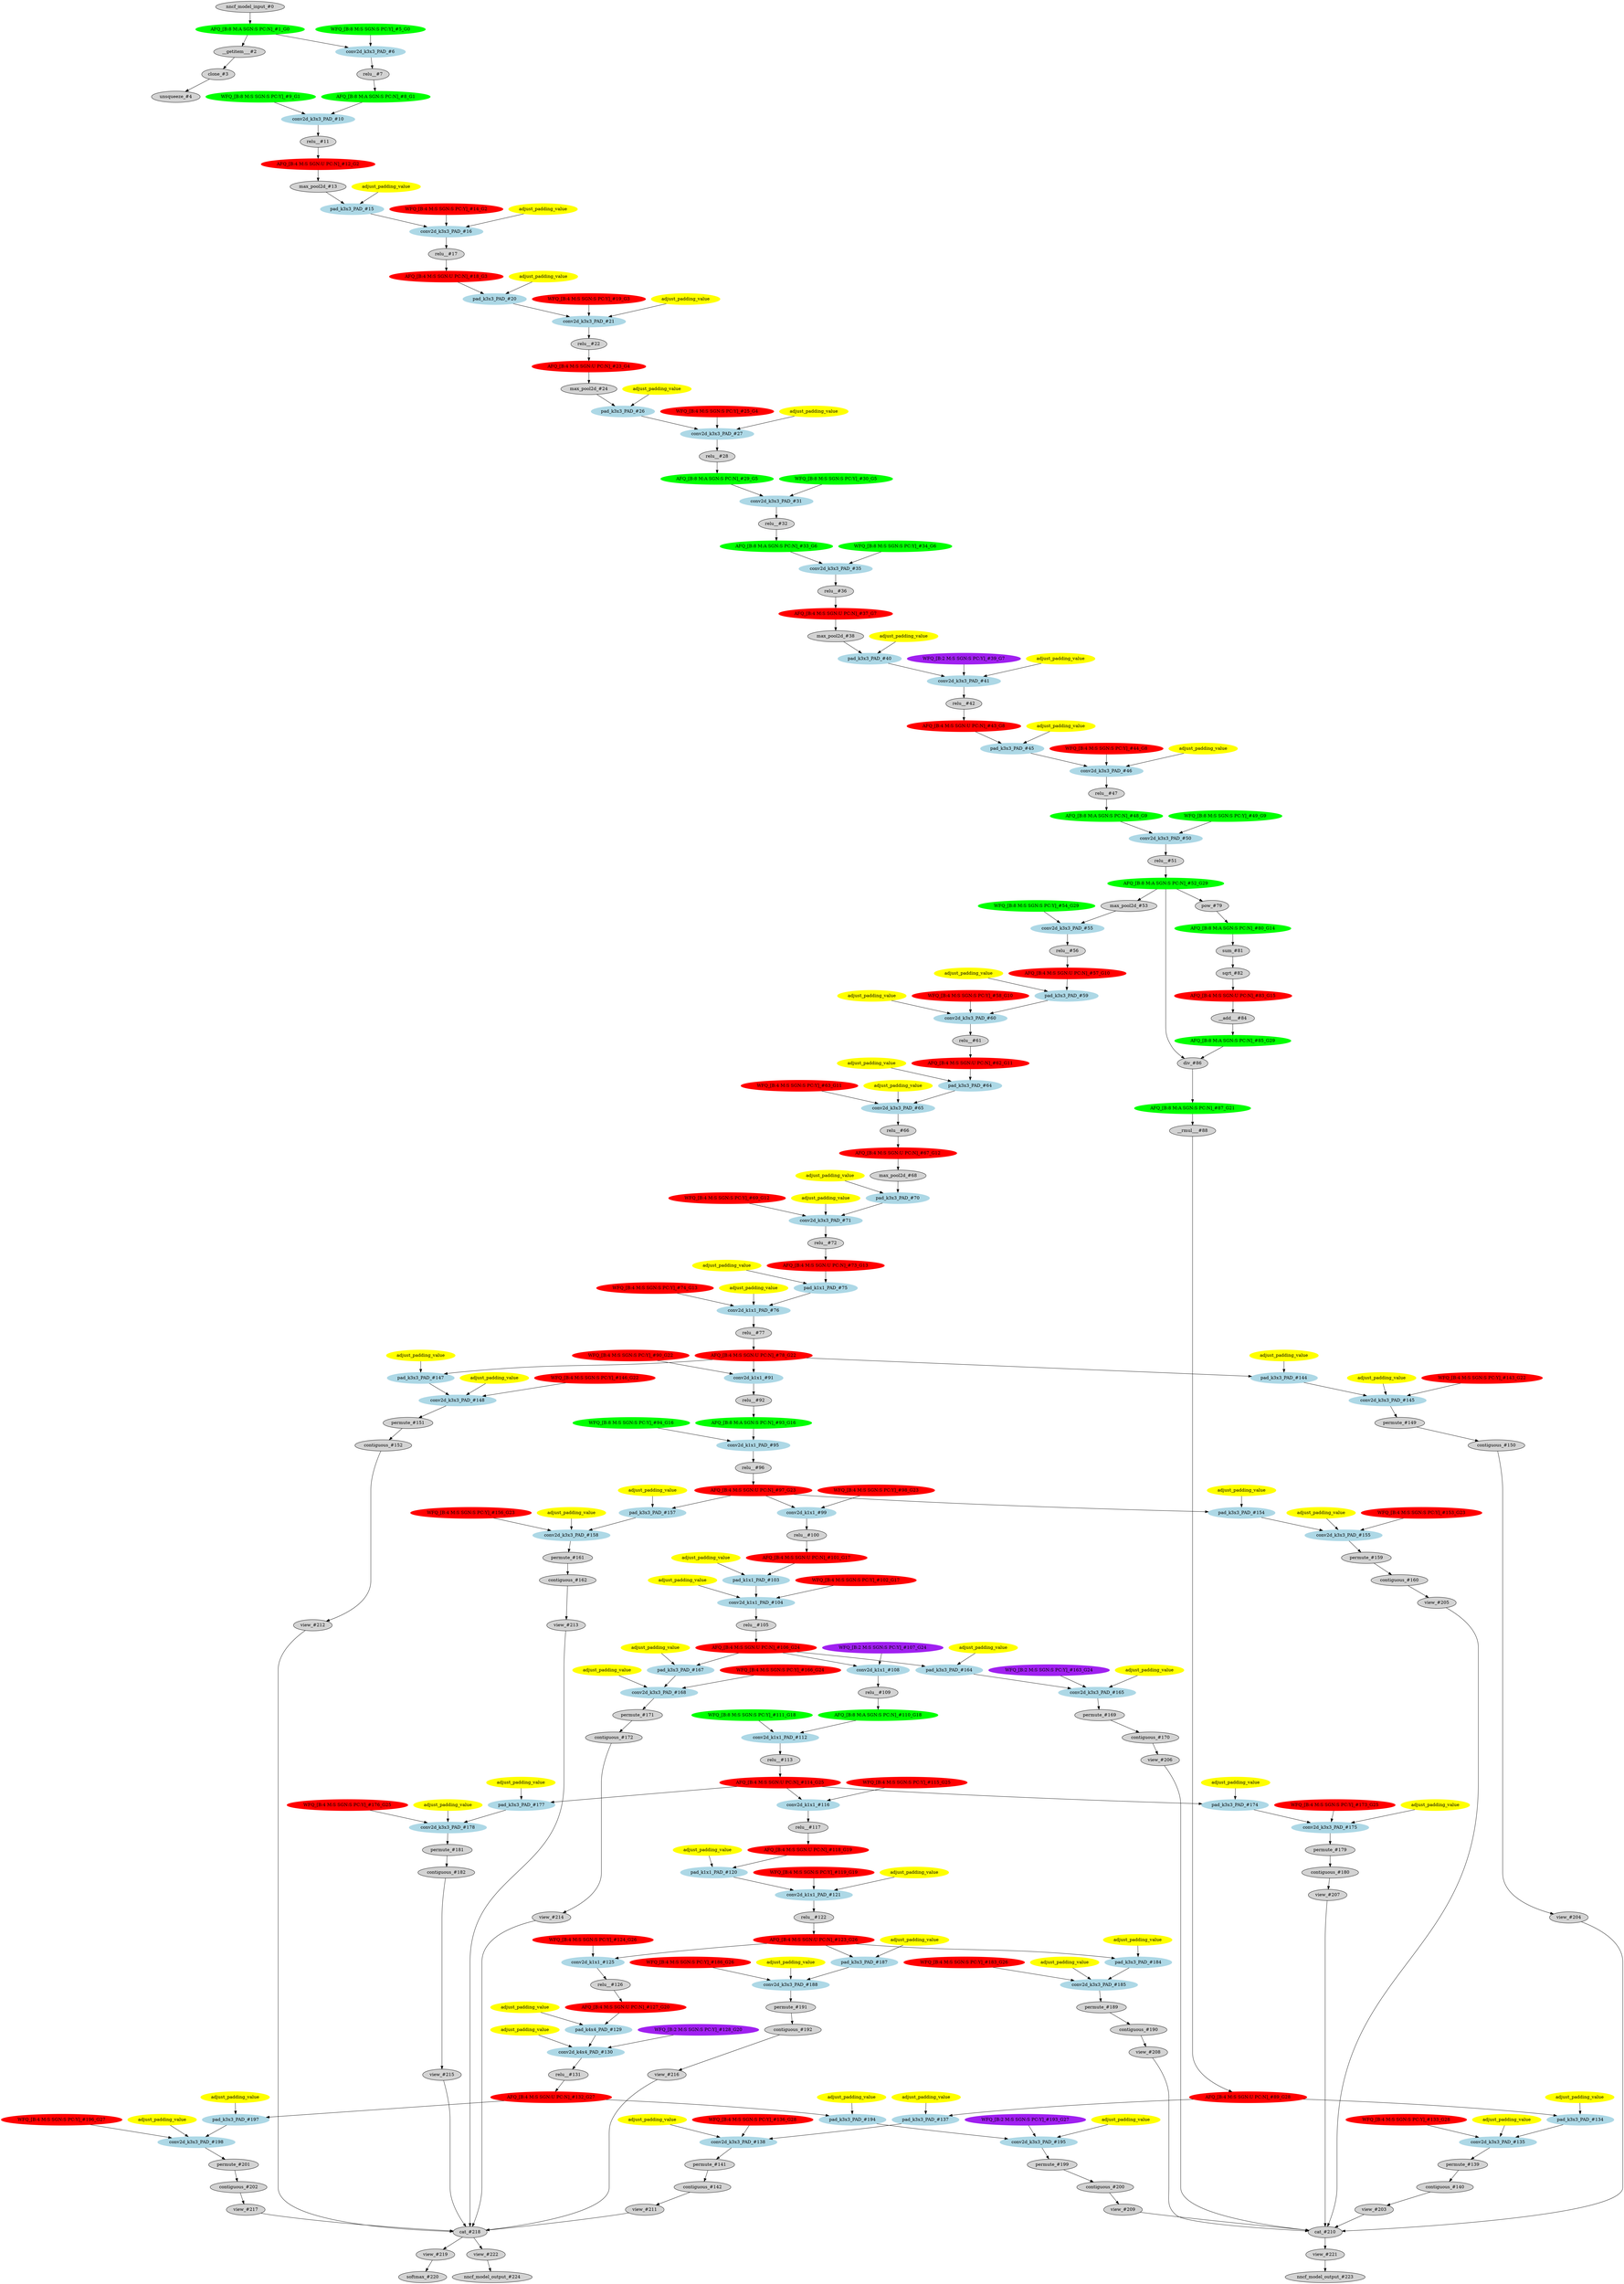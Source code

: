 strict digraph  {
"0 /nncf_model_input_0" [id=0, label="nncf_model_input_#0", style=filled, type=nncf_model_input];
"1 AsymmetricQuantizer/asymmetric_quantize_0" [color=green, id=1, label="AFQ_[B:8 M:A SGN:S PC:N]_#1_G0", style=filled, type=asymmetric_quantize];
"2 SSD_VGG/__getitem___0" [id=2, label="__getitem___#2", style=filled, type=__getitem__];
"3 SSD_VGG/clone_0" [id=3, label="clone_#3", style=filled, type=clone];
"4 SSD_VGG/unsqueeze_0" [id=4, label="unsqueeze_#4", style=filled, type=unsqueeze];
"5 SSD_VGG/MultiOutputSequential[basenet]/NNCFConv2d[0]/ModuleDict[pre_ops]/UpdateWeight[0]/SymmetricQuantizer[op]/symmetric_quantize_0" [color=green, id=5, label="WFQ_[B:8 M:S SGN:S PC:Y]_#5_G0", style=filled, type=symmetric_quantize];
"6 SSD_VGG/MultiOutputSequential[basenet]/NNCFConv2d[0]/conv2d_0" [color=lightblue, id=6, label="conv2d_k3x3_PAD_#6", style=filled, type=conv2d];
"7 SSD_VGG/MultiOutputSequential[basenet]/ReLU[1]/relu__0" [id=7, label="relu__#7", style=filled, type=relu_];
"8 SSD_VGG/MultiOutputSequential[basenet]/ReLU[1]/AsymmetricQuantizer/asymmetric_quantize_0" [color=green, id=8, label="AFQ_[B:8 M:A SGN:S PC:N]_#8_G1", style=filled, type=asymmetric_quantize];
"9 SSD_VGG/MultiOutputSequential[basenet]/NNCFConv2d[2]/ModuleDict[pre_ops]/UpdateWeight[0]/SymmetricQuantizer[op]/symmetric_quantize_0" [color=green, id=9, label="WFQ_[B:8 M:S SGN:S PC:Y]_#9_G1", style=filled, type=symmetric_quantize];
"10 SSD_VGG/MultiOutputSequential[basenet]/NNCFConv2d[2]/conv2d_0" [color=lightblue, id=10, label="conv2d_k3x3_PAD_#10", style=filled, type=conv2d];
"11 SSD_VGG/MultiOutputSequential[basenet]/ReLU[3]/relu__0" [id=11, label="relu__#11", style=filled, type=relu_];
"12 SSD_VGG/MultiOutputSequential[basenet]/ReLU[3]/SymmetricQuantizer/symmetric_quantize_0" [color=red, id=12, label="AFQ_[B:4 M:S SGN:U PC:N]_#12_G2", style=filled, type=symmetric_quantize];
"13 SSD_VGG/MultiOutputSequential[basenet]/MaxPool2d[4]/max_pool2d_0" [id=13, label="max_pool2d_#13", style=filled, type=max_pool2d];
"14 SSD_VGG/MultiOutputSequential[basenet]/NNCFConv2d[5]/ModuleDict[pre_ops]/UpdateWeight[1]/SymmetricQuantizer[op]/symmetric_quantize_0" [color=red, id=14, label="WFQ_[B:4 M:S SGN:S PC:Y]_#14_G2", style=filled, type=symmetric_quantize];
"15 SSD_VGG/MultiOutputSequential[basenet]/NNCFConv2d[5]/pad_0" [color=lightblue, id=15, label="pad_k3x3_PAD_#15", style=filled, type=pad];
"16 SSD_VGG/MultiOutputSequential[basenet]/NNCFConv2d[5]/conv2d_0" [color=lightblue, id=16, label="conv2d_k3x3_PAD_#16", style=filled, type=conv2d];
"17 SSD_VGG/MultiOutputSequential[basenet]/ReLU[6]/relu__0" [id=17, label="relu__#17", style=filled, type=relu_];
"18 SSD_VGG/MultiOutputSequential[basenet]/ReLU[6]/SymmetricQuantizer/symmetric_quantize_0" [color=red, id=18, label="AFQ_[B:4 M:S SGN:U PC:N]_#18_G3", style=filled, type=symmetric_quantize];
"19 SSD_VGG/MultiOutputSequential[basenet]/NNCFConv2d[7]/ModuleDict[pre_ops]/UpdateWeight[1]/SymmetricQuantizer[op]/symmetric_quantize_0" [color=red, id=19, label="WFQ_[B:4 M:S SGN:S PC:Y]_#19_G3", style=filled, type=symmetric_quantize];
"20 SSD_VGG/MultiOutputSequential[basenet]/NNCFConv2d[7]/pad_0" [color=lightblue, id=20, label="pad_k3x3_PAD_#20", style=filled, type=pad];
"21 SSD_VGG/MultiOutputSequential[basenet]/NNCFConv2d[7]/conv2d_0" [color=lightblue, id=21, label="conv2d_k3x3_PAD_#21", style=filled, type=conv2d];
"22 SSD_VGG/MultiOutputSequential[basenet]/ReLU[8]/relu__0" [id=22, label="relu__#22", style=filled, type=relu_];
"23 SSD_VGG/MultiOutputSequential[basenet]/ReLU[8]/SymmetricQuantizer/symmetric_quantize_0" [color=red, id=23, label="AFQ_[B:4 M:S SGN:U PC:N]_#23_G4", style=filled, type=symmetric_quantize];
"24 SSD_VGG/MultiOutputSequential[basenet]/MaxPool2d[9]/max_pool2d_0" [id=24, label="max_pool2d_#24", style=filled, type=max_pool2d];
"25 SSD_VGG/MultiOutputSequential[basenet]/NNCFConv2d[10]/ModuleDict[pre_ops]/UpdateWeight[1]/SymmetricQuantizer[op]/symmetric_quantize_0" [color=red, id=25, label="WFQ_[B:4 M:S SGN:S PC:Y]_#25_G4", style=filled, type=symmetric_quantize];
"26 SSD_VGG/MultiOutputSequential[basenet]/NNCFConv2d[10]/pad_0" [color=lightblue, id=26, label="pad_k3x3_PAD_#26", style=filled, type=pad];
"27 SSD_VGG/MultiOutputSequential[basenet]/NNCFConv2d[10]/conv2d_0" [color=lightblue, id=27, label="conv2d_k3x3_PAD_#27", style=filled, type=conv2d];
"28 SSD_VGG/MultiOutputSequential[basenet]/ReLU[11]/relu__0" [id=28, label="relu__#28", style=filled, type=relu_];
"29 SSD_VGG/MultiOutputSequential[basenet]/ReLU[11]/AsymmetricQuantizer/asymmetric_quantize_0" [color=green, id=29, label="AFQ_[B:8 M:A SGN:S PC:N]_#29_G5", style=filled, type=asymmetric_quantize];
"30 SSD_VGG/MultiOutputSequential[basenet]/NNCFConv2d[12]/ModuleDict[pre_ops]/UpdateWeight[0]/SymmetricQuantizer[op]/symmetric_quantize_0" [color=green, id=30, label="WFQ_[B:8 M:S SGN:S PC:Y]_#30_G5", style=filled, type=symmetric_quantize];
"31 SSD_VGG/MultiOutputSequential[basenet]/NNCFConv2d[12]/conv2d_0" [color=lightblue, id=31, label="conv2d_k3x3_PAD_#31", style=filled, type=conv2d];
"32 SSD_VGG/MultiOutputSequential[basenet]/ReLU[13]/relu__0" [id=32, label="relu__#32", style=filled, type=relu_];
"33 SSD_VGG/MultiOutputSequential[basenet]/ReLU[13]/AsymmetricQuantizer/asymmetric_quantize_0" [color=green, id=33, label="AFQ_[B:8 M:A SGN:S PC:N]_#33_G6", style=filled, type=asymmetric_quantize];
"34 SSD_VGG/MultiOutputSequential[basenet]/NNCFConv2d[14]/ModuleDict[pre_ops]/UpdateWeight[0]/SymmetricQuantizer[op]/symmetric_quantize_0" [color=green, id=34, label="WFQ_[B:8 M:S SGN:S PC:Y]_#34_G6", style=filled, type=symmetric_quantize];
"35 SSD_VGG/MultiOutputSequential[basenet]/NNCFConv2d[14]/conv2d_0" [color=lightblue, id=35, label="conv2d_k3x3_PAD_#35", style=filled, type=conv2d];
"36 SSD_VGG/MultiOutputSequential[basenet]/ReLU[15]/relu__0" [id=36, label="relu__#36", style=filled, type=relu_];
"37 SSD_VGG/MultiOutputSequential[basenet]/ReLU[15]/SymmetricQuantizer/symmetric_quantize_0" [color=red, id=37, label="AFQ_[B:4 M:S SGN:U PC:N]_#37_G7", style=filled, type=symmetric_quantize];
"38 SSD_VGG/MultiOutputSequential[basenet]/MaxPool2d[16]/max_pool2d_0" [id=38, label="max_pool2d_#38", style=filled, type=max_pool2d];
"39 SSD_VGG/MultiOutputSequential[basenet]/NNCFConv2d[17]/ModuleDict[pre_ops]/UpdateWeight[1]/SymmetricQuantizer[op]/symmetric_quantize_0" [color=purple, id=39, label="WFQ_[B:2 M:S SGN:S PC:Y]_#39_G7", style=filled, type=symmetric_quantize];
"40 SSD_VGG/MultiOutputSequential[basenet]/NNCFConv2d[17]/pad_0" [color=lightblue, id=40, label="pad_k3x3_PAD_#40", style=filled, type=pad];
"41 SSD_VGG/MultiOutputSequential[basenet]/NNCFConv2d[17]/conv2d_0" [color=lightblue, id=41, label="conv2d_k3x3_PAD_#41", style=filled, type=conv2d];
"42 SSD_VGG/MultiOutputSequential[basenet]/ReLU[18]/relu__0" [id=42, label="relu__#42", style=filled, type=relu_];
"43 SSD_VGG/MultiOutputSequential[basenet]/ReLU[18]/SymmetricQuantizer/symmetric_quantize_0" [color=red, id=43, label="AFQ_[B:4 M:S SGN:U PC:N]_#43_G8", style=filled, type=symmetric_quantize];
"44 SSD_VGG/MultiOutputSequential[basenet]/NNCFConv2d[19]/ModuleDict[pre_ops]/UpdateWeight[1]/SymmetricQuantizer[op]/symmetric_quantize_0" [color=red, id=44, label="WFQ_[B:4 M:S SGN:S PC:Y]_#44_G8", style=filled, type=symmetric_quantize];
"45 SSD_VGG/MultiOutputSequential[basenet]/NNCFConv2d[19]/pad_0" [color=lightblue, id=45, label="pad_k3x3_PAD_#45", style=filled, type=pad];
"46 SSD_VGG/MultiOutputSequential[basenet]/NNCFConv2d[19]/conv2d_0" [color=lightblue, id=46, label="conv2d_k3x3_PAD_#46", style=filled, type=conv2d];
"47 SSD_VGG/MultiOutputSequential[basenet]/ReLU[20]/relu__0" [id=47, label="relu__#47", style=filled, type=relu_];
"48 SSD_VGG/MultiOutputSequential[basenet]/ReLU[20]/AsymmetricQuantizer/asymmetric_quantize_0" [color=green, id=48, label="AFQ_[B:8 M:A SGN:S PC:N]_#48_G9", style=filled, type=asymmetric_quantize];
"49 SSD_VGG/MultiOutputSequential[basenet]/NNCFConv2d[21]/ModuleDict[pre_ops]/UpdateWeight[0]/SymmetricQuantizer[op]/symmetric_quantize_0" [color=green, id=49, label="WFQ_[B:8 M:S SGN:S PC:Y]_#49_G9", style=filled, type=symmetric_quantize];
"50 SSD_VGG/MultiOutputSequential[basenet]/NNCFConv2d[21]/conv2d_0" [color=lightblue, id=50, label="conv2d_k3x3_PAD_#50", style=filled, type=conv2d];
"51 SSD_VGG/MultiOutputSequential[basenet]/ReLU[22]/relu__0" [id=51, label="relu__#51", style=filled, type=relu_];
"52 SSD_VGG/MultiOutputSequential[basenet]/ReLU[22]/AsymmetricQuantizer/asymmetric_quantize_0" [color=green, id=52, label="AFQ_[B:8 M:A SGN:S PC:N]_#52_G29", style=filled, type=asymmetric_quantize];
"53 SSD_VGG/MultiOutputSequential[basenet]/MaxPool2d[23]/max_pool2d_0" [id=53, label="max_pool2d_#53", style=filled, type=max_pool2d];
"54 SSD_VGG/MultiOutputSequential[basenet]/NNCFConv2d[24]/ModuleDict[pre_ops]/UpdateWeight[0]/SymmetricQuantizer[op]/symmetric_quantize_0" [color=green, id=54, label="WFQ_[B:8 M:S SGN:S PC:Y]_#54_G29", style=filled, type=symmetric_quantize];
"55 SSD_VGG/MultiOutputSequential[basenet]/NNCFConv2d[24]/conv2d_0" [color=lightblue, id=55, label="conv2d_k3x3_PAD_#55", style=filled, type=conv2d];
"56 SSD_VGG/MultiOutputSequential[basenet]/ReLU[25]/relu__0" [id=56, label="relu__#56", style=filled, type=relu_];
"57 SSD_VGG/MultiOutputSequential[basenet]/ReLU[25]/SymmetricQuantizer/symmetric_quantize_0" [color=red, id=57, label="AFQ_[B:4 M:S SGN:U PC:N]_#57_G10", style=filled, type=symmetric_quantize];
"58 SSD_VGG/MultiOutputSequential[basenet]/NNCFConv2d[26]/ModuleDict[pre_ops]/UpdateWeight[1]/SymmetricQuantizer[op]/symmetric_quantize_0" [color=red, id=58, label="WFQ_[B:4 M:S SGN:S PC:Y]_#58_G10", style=filled, type=symmetric_quantize];
"59 SSD_VGG/MultiOutputSequential[basenet]/NNCFConv2d[26]/pad_0" [color=lightblue, id=59, label="pad_k3x3_PAD_#59", style=filled, type=pad];
"60 SSD_VGG/MultiOutputSequential[basenet]/NNCFConv2d[26]/conv2d_0" [color=lightblue, id=60, label="conv2d_k3x3_PAD_#60", style=filled, type=conv2d];
"61 SSD_VGG/MultiOutputSequential[basenet]/ReLU[27]/relu__0" [id=61, label="relu__#61", style=filled, type=relu_];
"62 SSD_VGG/MultiOutputSequential[basenet]/ReLU[27]/SymmetricQuantizer/symmetric_quantize_0" [color=red, id=62, label="AFQ_[B:4 M:S SGN:U PC:N]_#62_G11", style=filled, type=symmetric_quantize];
"63 SSD_VGG/MultiOutputSequential[basenet]/NNCFConv2d[28]/ModuleDict[pre_ops]/UpdateWeight[1]/SymmetricQuantizer[op]/symmetric_quantize_0" [color=red, id=63, label="WFQ_[B:4 M:S SGN:S PC:Y]_#63_G11", style=filled, type=symmetric_quantize];
"64 SSD_VGG/MultiOutputSequential[basenet]/NNCFConv2d[28]/pad_0" [color=lightblue, id=64, label="pad_k3x3_PAD_#64", style=filled, type=pad];
"65 SSD_VGG/MultiOutputSequential[basenet]/NNCFConv2d[28]/conv2d_0" [color=lightblue, id=65, label="conv2d_k3x3_PAD_#65", style=filled, type=conv2d];
"66 SSD_VGG/MultiOutputSequential[basenet]/ReLU[29]/relu__0" [id=66, label="relu__#66", style=filled, type=relu_];
"67 SSD_VGG/MultiOutputSequential[basenet]/ReLU[29]/SymmetricQuantizer/symmetric_quantize_0" [color=red, id=67, label="AFQ_[B:4 M:S SGN:U PC:N]_#67_G12", style=filled, type=symmetric_quantize];
"68 SSD_VGG/MultiOutputSequential[basenet]/MaxPool2d[30]/max_pool2d_0" [id=68, label="max_pool2d_#68", style=filled, type=max_pool2d];
"69 SSD_VGG/MultiOutputSequential[basenet]/NNCFConv2d[31]/ModuleDict[pre_ops]/UpdateWeight[1]/SymmetricQuantizer[op]/symmetric_quantize_0" [color=red, id=69, label="WFQ_[B:4 M:S SGN:S PC:Y]_#69_G12", style=filled, type=symmetric_quantize];
"70 SSD_VGG/MultiOutputSequential[basenet]/NNCFConv2d[31]/pad_0" [color=lightblue, id=70, label="pad_k3x3_PAD_#70", style=filled, type=pad];
"71 SSD_VGG/MultiOutputSequential[basenet]/NNCFConv2d[31]/conv2d_0" [color=lightblue, id=71, label="conv2d_k3x3_PAD_#71", style=filled, type=conv2d];
"72 SSD_VGG/MultiOutputSequential[basenet]/ReLU[32]/relu__0" [id=72, label="relu__#72", style=filled, type=relu_];
"73 SSD_VGG/MultiOutputSequential[basenet]/ReLU[32]/SymmetricQuantizer/symmetric_quantize_0" [color=red, id=73, label="AFQ_[B:4 M:S SGN:U PC:N]_#73_G13", style=filled, type=symmetric_quantize];
"74 SSD_VGG/MultiOutputSequential[basenet]/NNCFConv2d[33]/ModuleDict[pre_ops]/UpdateWeight[1]/SymmetricQuantizer[op]/symmetric_quantize_0" [color=red, id=74, label="WFQ_[B:4 M:S SGN:S PC:Y]_#74_G13", style=filled, type=symmetric_quantize];
"75 SSD_VGG/MultiOutputSequential[basenet]/NNCFConv2d[33]/pad_0" [color=lightblue, id=75, label="pad_k1x1_PAD_#75", style=filled, type=pad];
"76 SSD_VGG/MultiOutputSequential[basenet]/NNCFConv2d[33]/conv2d_0" [color=lightblue, id=76, label="conv2d_k1x1_PAD_#76", style=filled, type=conv2d];
"77 SSD_VGG/MultiOutputSequential[basenet]/ReLU[34]/relu__0" [id=77, label="relu__#77", style=filled, type=relu_];
"78 SSD_VGG/MultiOutputSequential[basenet]/ReLU[34]/SymmetricQuantizer/symmetric_quantize_0" [color=red, id=78, label="AFQ_[B:4 M:S SGN:U PC:N]_#78_G22", style=filled, type=symmetric_quantize];
"79 SSD_VGG/NNCFUserL2Norm[L2Norm]/pow_0" [id=79, label="pow_#79", style=filled, type=pow];
"80 SSD_VGG/NNCFUserL2Norm[L2Norm]/AsymmetricQuantizer/asymmetric_quantize_0" [color=green, id=80, label="AFQ_[B:8 M:A SGN:S PC:N]_#80_G14", style=filled, type=asymmetric_quantize];
"81 SSD_VGG/NNCFUserL2Norm[L2Norm]/sum_0" [id=81, label="sum_#81", style=filled, type=sum];
"82 SSD_VGG/NNCFUserL2Norm[L2Norm]/sqrt_0" [id=82, label="sqrt_#82", style=filled, type=sqrt];
"83 SSD_VGG/NNCFUserL2Norm[L2Norm]/SymmetricQuantizer/symmetric_quantize_0" [color=red, id=83, label="AFQ_[B:4 M:S SGN:U PC:N]_#83_G15", style=filled, type=symmetric_quantize];
"84 SSD_VGG/NNCFUserL2Norm[L2Norm]/__add___0" [id=84, label="__add___#84", style=filled, type=__add__];
"85 SSD_VGG/NNCFUserL2Norm[L2Norm]/AsymmetricQuantizer/asymmetric_quantize_1" [color=green, id=85, label="AFQ_[B:8 M:A SGN:S PC:N]_#85_G29", style=filled, type=asymmetric_quantize];
"86 SSD_VGG/NNCFUserL2Norm[L2Norm]/div_0" [id=86, label="div_#86", style=filled, type=div];
"87 SSD_VGG/NNCFUserL2Norm[L2Norm]/AsymmetricQuantizer/asymmetric_quantize_2" [color=green, id=87, label="AFQ_[B:8 M:A SGN:S PC:N]_#87_G21", style=filled, type=asymmetric_quantize];
"88 SSD_VGG/NNCFUserL2Norm[L2Norm]/__rmul___0" [id=88, label="__rmul___#88", style=filled, type=__rmul__];
"89 SSD_VGG/NNCFUserL2Norm[L2Norm]/SymmetricQuantizer/symmetric_quantize_1" [color=red, id=89, label="AFQ_[B:4 M:S SGN:U PC:N]_#89_G28", style=filled, type=symmetric_quantize];
"90 SSD_VGG/MultiOutputSequential[extras]/NNCFConv2d[0]/ModuleDict[pre_ops]/UpdateWeight[0]/SymmetricQuantizer[op]/symmetric_quantize_0" [color=red, id=90, label="WFQ_[B:4 M:S SGN:S PC:Y]_#90_G22", style=filled, type=symmetric_quantize];
"91 SSD_VGG/MultiOutputSequential[extras]/NNCFConv2d[0]/conv2d_0" [color=lightblue, id=91, label="conv2d_k1x1_#91", style=filled, type=conv2d];
"92 SSD_VGG/MultiOutputSequential[extras]/ReLU[1]/relu__0" [id=92, label="relu__#92", style=filled, type=relu_];
"93 SSD_VGG/MultiOutputSequential[extras]/ReLU[1]/AsymmetricQuantizer/asymmetric_quantize_0" [color=green, id=93, label="AFQ_[B:8 M:A SGN:S PC:N]_#93_G16", style=filled, type=asymmetric_quantize];
"94 SSD_VGG/MultiOutputSequential[extras]/NNCFConv2d[2]/ModuleDict[pre_ops]/UpdateWeight[0]/SymmetricQuantizer[op]/symmetric_quantize_0" [color=green, id=94, label="WFQ_[B:8 M:S SGN:S PC:Y]_#94_G16", style=filled, type=symmetric_quantize];
"95 SSD_VGG/MultiOutputSequential[extras]/NNCFConv2d[2]/conv2d_0" [color=lightblue, id=95, label="conv2d_k1x1_PAD_#95", style=filled, type=conv2d];
"96 SSD_VGG/MultiOutputSequential[extras]/ReLU[3]/relu__0" [id=96, label="relu__#96", style=filled, type=relu_];
"97 SSD_VGG/MultiOutputSequential[extras]/ReLU[3]/SymmetricQuantizer/symmetric_quantize_0" [color=red, id=97, label="AFQ_[B:4 M:S SGN:U PC:N]_#97_G23", style=filled, type=symmetric_quantize];
"98 SSD_VGG/MultiOutputSequential[extras]/NNCFConv2d[4]/ModuleDict[pre_ops]/UpdateWeight[0]/SymmetricQuantizer[op]/symmetric_quantize_0" [color=red, id=98, label="WFQ_[B:4 M:S SGN:S PC:Y]_#98_G23", style=filled, type=symmetric_quantize];
"99 SSD_VGG/MultiOutputSequential[extras]/NNCFConv2d[4]/conv2d_0" [color=lightblue, id=99, label="conv2d_k1x1_#99", style=filled, type=conv2d];
"100 SSD_VGG/MultiOutputSequential[extras]/ReLU[5]/relu__0" [id=100, label="relu__#100", style=filled, type=relu_];
"101 SSD_VGG/MultiOutputSequential[extras]/ReLU[5]/SymmetricQuantizer/symmetric_quantize_0" [color=red, id=101, label="AFQ_[B:4 M:S SGN:U PC:N]_#101_G17", style=filled, type=symmetric_quantize];
"102 SSD_VGG/MultiOutputSequential[extras]/NNCFConv2d[6]/ModuleDict[pre_ops]/UpdateWeight[1]/SymmetricQuantizer[op]/symmetric_quantize_0" [color=red, id=102, label="WFQ_[B:4 M:S SGN:S PC:Y]_#102_G17", style=filled, type=symmetric_quantize];
"103 SSD_VGG/MultiOutputSequential[extras]/NNCFConv2d[6]/pad_0" [color=lightblue, id=103, label="pad_k1x1_PAD_#103", style=filled, type=pad];
"104 SSD_VGG/MultiOutputSequential[extras]/NNCFConv2d[6]/conv2d_0" [color=lightblue, id=104, label="conv2d_k1x1_PAD_#104", style=filled, type=conv2d];
"105 SSD_VGG/MultiOutputSequential[extras]/ReLU[7]/relu__0" [id=105, label="relu__#105", style=filled, type=relu_];
"106 SSD_VGG/MultiOutputSequential[extras]/ReLU[7]/SymmetricQuantizer/symmetric_quantize_0" [color=red, id=106, label="AFQ_[B:4 M:S SGN:U PC:N]_#106_G24", style=filled, type=symmetric_quantize];
"107 SSD_VGG/MultiOutputSequential[extras]/NNCFConv2d[8]/ModuleDict[pre_ops]/UpdateWeight[0]/SymmetricQuantizer[op]/symmetric_quantize_0" [color=purple, id=107, label="WFQ_[B:2 M:S SGN:S PC:Y]_#107_G24", style=filled, type=symmetric_quantize];
"108 SSD_VGG/MultiOutputSequential[extras]/NNCFConv2d[8]/conv2d_0" [color=lightblue, id=108, label="conv2d_k1x1_#108", style=filled, type=conv2d];
"109 SSD_VGG/MultiOutputSequential[extras]/ReLU[9]/relu__0" [id=109, label="relu__#109", style=filled, type=relu_];
"110 SSD_VGG/MultiOutputSequential[extras]/ReLU[9]/AsymmetricQuantizer/asymmetric_quantize_0" [color=green, id=110, label="AFQ_[B:8 M:A SGN:S PC:N]_#110_G18", style=filled, type=asymmetric_quantize];
"111 SSD_VGG/MultiOutputSequential[extras]/NNCFConv2d[10]/ModuleDict[pre_ops]/UpdateWeight[0]/SymmetricQuantizer[op]/symmetric_quantize_0" [color=green, id=111, label="WFQ_[B:8 M:S SGN:S PC:Y]_#111_G18", style=filled, type=symmetric_quantize];
"112 SSD_VGG/MultiOutputSequential[extras]/NNCFConv2d[10]/conv2d_0" [color=lightblue, id=112, label="conv2d_k1x1_PAD_#112", style=filled, type=conv2d];
"113 SSD_VGG/MultiOutputSequential[extras]/ReLU[11]/relu__0" [id=113, label="relu__#113", style=filled, type=relu_];
"114 SSD_VGG/MultiOutputSequential[extras]/ReLU[11]/SymmetricQuantizer/symmetric_quantize_0" [color=red, id=114, label="AFQ_[B:4 M:S SGN:U PC:N]_#114_G25", style=filled, type=symmetric_quantize];
"115 SSD_VGG/MultiOutputSequential[extras]/NNCFConv2d[12]/ModuleDict[pre_ops]/UpdateWeight[0]/SymmetricQuantizer[op]/symmetric_quantize_0" [color=red, id=115, label="WFQ_[B:4 M:S SGN:S PC:Y]_#115_G25", style=filled, type=symmetric_quantize];
"116 SSD_VGG/MultiOutputSequential[extras]/NNCFConv2d[12]/conv2d_0" [color=lightblue, id=116, label="conv2d_k1x1_#116", style=filled, type=conv2d];
"117 SSD_VGG/MultiOutputSequential[extras]/ReLU[13]/relu__0" [id=117, label="relu__#117", style=filled, type=relu_];
"118 SSD_VGG/MultiOutputSequential[extras]/ReLU[13]/SymmetricQuantizer/symmetric_quantize_0" [color=red, id=118, label="AFQ_[B:4 M:S SGN:U PC:N]_#118_G19", style=filled, type=symmetric_quantize];
"119 SSD_VGG/MultiOutputSequential[extras]/NNCFConv2d[14]/ModuleDict[pre_ops]/UpdateWeight[1]/SymmetricQuantizer[op]/symmetric_quantize_0" [color=red, id=119, label="WFQ_[B:4 M:S SGN:S PC:Y]_#119_G19", style=filled, type=symmetric_quantize];
"120 SSD_VGG/MultiOutputSequential[extras]/NNCFConv2d[14]/pad_0" [color=lightblue, id=120, label="pad_k1x1_PAD_#120", style=filled, type=pad];
"121 SSD_VGG/MultiOutputSequential[extras]/NNCFConv2d[14]/conv2d_0" [color=lightblue, id=121, label="conv2d_k1x1_PAD_#121", style=filled, type=conv2d];
"122 SSD_VGG/MultiOutputSequential[extras]/ReLU[15]/relu__0" [id=122, label="relu__#122", style=filled, type=relu_];
"123 SSD_VGG/MultiOutputSequential[extras]/ReLU[15]/SymmetricQuantizer/symmetric_quantize_0" [color=red, id=123, label="AFQ_[B:4 M:S SGN:U PC:N]_#123_G26", style=filled, type=symmetric_quantize];
"124 SSD_VGG/MultiOutputSequential[extras]/NNCFConv2d[16]/ModuleDict[pre_ops]/UpdateWeight[0]/SymmetricQuantizer[op]/symmetric_quantize_0" [color=red, id=124, label="WFQ_[B:4 M:S SGN:S PC:Y]_#124_G26", style=filled, type=symmetric_quantize];
"125 SSD_VGG/MultiOutputSequential[extras]/NNCFConv2d[16]/conv2d_0" [color=lightblue, id=125, label="conv2d_k1x1_#125", style=filled, type=conv2d];
"126 SSD_VGG/MultiOutputSequential[extras]/ReLU[17]/relu__0" [id=126, label="relu__#126", style=filled, type=relu_];
"127 SSD_VGG/MultiOutputSequential[extras]/ReLU[17]/SymmetricQuantizer/symmetric_quantize_0" [color=red, id=127, label="AFQ_[B:4 M:S SGN:U PC:N]_#127_G20", style=filled, type=symmetric_quantize];
"128 SSD_VGG/MultiOutputSequential[extras]/NNCFConv2d[18]/ModuleDict[pre_ops]/UpdateWeight[1]/SymmetricQuantizer[op]/symmetric_quantize_0" [color=purple, id=128, label="WFQ_[B:2 M:S SGN:S PC:Y]_#128_G20", style=filled, type=symmetric_quantize];
"129 SSD_VGG/MultiOutputSequential[extras]/NNCFConv2d[18]/pad_0" [color=lightblue, id=129, label="pad_k4x4_PAD_#129", style=filled, type=pad];
"130 SSD_VGG/MultiOutputSequential[extras]/NNCFConv2d[18]/conv2d_0" [color=lightblue, id=130, label="conv2d_k4x4_PAD_#130", style=filled, type=conv2d];
"131 SSD_VGG/MultiOutputSequential[extras]/ReLU[19]/relu__0" [id=131, label="relu__#131", style=filled, type=relu_];
"132 SSD_VGG/MultiOutputSequential[extras]/ReLU[19]/SymmetricQuantizer/symmetric_quantize_0" [color=red, id=132, label="AFQ_[B:4 M:S SGN:U PC:N]_#132_G27", style=filled, type=symmetric_quantize];
"133 SSD_VGG/SSDDetectionOutput[detection_head]/ModuleList[heads]/SSDHead[0]/NNCFConv2d[loc]/ModuleDict[pre_ops]/UpdateWeight[1]/SymmetricQuantizer[op]/symmetric_quantize_0" [color=red, id=133, label="WFQ_[B:4 M:S SGN:S PC:Y]_#133_G28", style=filled, type=symmetric_quantize];
"134 SSD_VGG/SSDDetectionOutput[detection_head]/ModuleList[heads]/SSDHead[0]/NNCFConv2d[loc]/pad_0" [color=lightblue, id=134, label="pad_k3x3_PAD_#134", style=filled, type=pad];
"135 SSD_VGG/SSDDetectionOutput[detection_head]/ModuleList[heads]/SSDHead[0]/NNCFConv2d[loc]/conv2d_0" [color=lightblue, id=135, label="conv2d_k3x3_PAD_#135", style=filled, type=conv2d];
"136 SSD_VGG/SSDDetectionOutput[detection_head]/ModuleList[heads]/SSDHead[0]/NNCFConv2d[conf]/ModuleDict[pre_ops]/UpdateWeight[1]/SymmetricQuantizer[op]/symmetric_quantize_0" [color=red, id=136, label="WFQ_[B:4 M:S SGN:S PC:Y]_#136_G28", style=filled, type=symmetric_quantize];
"137 SSD_VGG/SSDDetectionOutput[detection_head]/ModuleList[heads]/SSDHead[0]/NNCFConv2d[conf]/pad_0" [color=lightblue, id=137, label="pad_k3x3_PAD_#137", style=filled, type=pad];
"138 SSD_VGG/SSDDetectionOutput[detection_head]/ModuleList[heads]/SSDHead[0]/NNCFConv2d[conf]/conv2d_0" [color=lightblue, id=138, label="conv2d_k3x3_PAD_#138", style=filled, type=conv2d];
"139 SSD_VGG/SSDDetectionOutput[detection_head]/ModuleList[heads]/SSDHead[0]/permute_0" [id=139, label="permute_#139", style=filled, type=permute];
"140 SSD_VGG/SSDDetectionOutput[detection_head]/ModuleList[heads]/SSDHead[0]/contiguous_0" [id=140, label="contiguous_#140", style=filled, type=contiguous];
"141 SSD_VGG/SSDDetectionOutput[detection_head]/ModuleList[heads]/SSDHead[0]/permute_1" [id=141, label="permute_#141", style=filled, type=permute];
"142 SSD_VGG/SSDDetectionOutput[detection_head]/ModuleList[heads]/SSDHead[0]/contiguous_1" [id=142, label="contiguous_#142", style=filled, type=contiguous];
"143 SSD_VGG/SSDDetectionOutput[detection_head]/ModuleList[heads]/SSDHead[1]/NNCFConv2d[loc]/ModuleDict[pre_ops]/UpdateWeight[1]/SymmetricQuantizer[op]/symmetric_quantize_0" [color=red, id=143, label="WFQ_[B:4 M:S SGN:S PC:Y]_#143_G22", style=filled, type=symmetric_quantize];
"144 SSD_VGG/SSDDetectionOutput[detection_head]/ModuleList[heads]/SSDHead[1]/NNCFConv2d[loc]/pad_0" [color=lightblue, id=144, label="pad_k3x3_PAD_#144", style=filled, type=pad];
"145 SSD_VGG/SSDDetectionOutput[detection_head]/ModuleList[heads]/SSDHead[1]/NNCFConv2d[loc]/conv2d_0" [color=lightblue, id=145, label="conv2d_k3x3_PAD_#145", style=filled, type=conv2d];
"146 SSD_VGG/SSDDetectionOutput[detection_head]/ModuleList[heads]/SSDHead[1]/NNCFConv2d[conf]/ModuleDict[pre_ops]/UpdateWeight[1]/SymmetricQuantizer[op]/symmetric_quantize_0" [color=red, id=146, label="WFQ_[B:4 M:S SGN:S PC:Y]_#146_G22", style=filled, type=symmetric_quantize];
"147 SSD_VGG/SSDDetectionOutput[detection_head]/ModuleList[heads]/SSDHead[1]/NNCFConv2d[conf]/pad_0" [color=lightblue, id=147, label="pad_k3x3_PAD_#147", style=filled, type=pad];
"148 SSD_VGG/SSDDetectionOutput[detection_head]/ModuleList[heads]/SSDHead[1]/NNCFConv2d[conf]/conv2d_0" [color=lightblue, id=148, label="conv2d_k3x3_PAD_#148", style=filled, type=conv2d];
"149 SSD_VGG/SSDDetectionOutput[detection_head]/ModuleList[heads]/SSDHead[1]/permute_0" [id=149, label="permute_#149", style=filled, type=permute];
"150 SSD_VGG/SSDDetectionOutput[detection_head]/ModuleList[heads]/SSDHead[1]/contiguous_0" [id=150, label="contiguous_#150", style=filled, type=contiguous];
"151 SSD_VGG/SSDDetectionOutput[detection_head]/ModuleList[heads]/SSDHead[1]/permute_1" [id=151, label="permute_#151", style=filled, type=permute];
"152 SSD_VGG/SSDDetectionOutput[detection_head]/ModuleList[heads]/SSDHead[1]/contiguous_1" [id=152, label="contiguous_#152", style=filled, type=contiguous];
"153 SSD_VGG/SSDDetectionOutput[detection_head]/ModuleList[heads]/SSDHead[2]/NNCFConv2d[loc]/ModuleDict[pre_ops]/UpdateWeight[1]/SymmetricQuantizer[op]/symmetric_quantize_0" [color=red, id=153, label="WFQ_[B:4 M:S SGN:S PC:Y]_#153_G23", style=filled, type=symmetric_quantize];
"154 SSD_VGG/SSDDetectionOutput[detection_head]/ModuleList[heads]/SSDHead[2]/NNCFConv2d[loc]/pad_0" [color=lightblue, id=154, label="pad_k3x3_PAD_#154", style=filled, type=pad];
"155 SSD_VGG/SSDDetectionOutput[detection_head]/ModuleList[heads]/SSDHead[2]/NNCFConv2d[loc]/conv2d_0" [color=lightblue, id=155, label="conv2d_k3x3_PAD_#155", style=filled, type=conv2d];
"156 SSD_VGG/SSDDetectionOutput[detection_head]/ModuleList[heads]/SSDHead[2]/NNCFConv2d[conf]/ModuleDict[pre_ops]/UpdateWeight[1]/SymmetricQuantizer[op]/symmetric_quantize_0" [color=red, id=156, label="WFQ_[B:4 M:S SGN:S PC:Y]_#156_G23", style=filled, type=symmetric_quantize];
"157 SSD_VGG/SSDDetectionOutput[detection_head]/ModuleList[heads]/SSDHead[2]/NNCFConv2d[conf]/pad_0" [color=lightblue, id=157, label="pad_k3x3_PAD_#157", style=filled, type=pad];
"158 SSD_VGG/SSDDetectionOutput[detection_head]/ModuleList[heads]/SSDHead[2]/NNCFConv2d[conf]/conv2d_0" [color=lightblue, id=158, label="conv2d_k3x3_PAD_#158", style=filled, type=conv2d];
"159 SSD_VGG/SSDDetectionOutput[detection_head]/ModuleList[heads]/SSDHead[2]/permute_0" [id=159, label="permute_#159", style=filled, type=permute];
"160 SSD_VGG/SSDDetectionOutput[detection_head]/ModuleList[heads]/SSDHead[2]/contiguous_0" [id=160, label="contiguous_#160", style=filled, type=contiguous];
"161 SSD_VGG/SSDDetectionOutput[detection_head]/ModuleList[heads]/SSDHead[2]/permute_1" [id=161, label="permute_#161", style=filled, type=permute];
"162 SSD_VGG/SSDDetectionOutput[detection_head]/ModuleList[heads]/SSDHead[2]/contiguous_1" [id=162, label="contiguous_#162", style=filled, type=contiguous];
"163 SSD_VGG/SSDDetectionOutput[detection_head]/ModuleList[heads]/SSDHead[3]/NNCFConv2d[loc]/ModuleDict[pre_ops]/UpdateWeight[1]/SymmetricQuantizer[op]/symmetric_quantize_0" [color=purple, id=163, label="WFQ_[B:2 M:S SGN:S PC:Y]_#163_G24", style=filled, type=symmetric_quantize];
"164 SSD_VGG/SSDDetectionOutput[detection_head]/ModuleList[heads]/SSDHead[3]/NNCFConv2d[loc]/pad_0" [color=lightblue, id=164, label="pad_k3x3_PAD_#164", style=filled, type=pad];
"165 SSD_VGG/SSDDetectionOutput[detection_head]/ModuleList[heads]/SSDHead[3]/NNCFConv2d[loc]/conv2d_0" [color=lightblue, id=165, label="conv2d_k3x3_PAD_#165", style=filled, type=conv2d];
"166 SSD_VGG/SSDDetectionOutput[detection_head]/ModuleList[heads]/SSDHead[3]/NNCFConv2d[conf]/ModuleDict[pre_ops]/UpdateWeight[1]/SymmetricQuantizer[op]/symmetric_quantize_0" [color=red, id=166, label="WFQ_[B:4 M:S SGN:S PC:Y]_#166_G24", style=filled, type=symmetric_quantize];
"167 SSD_VGG/SSDDetectionOutput[detection_head]/ModuleList[heads]/SSDHead[3]/NNCFConv2d[conf]/pad_0" [color=lightblue, id=167, label="pad_k3x3_PAD_#167", style=filled, type=pad];
"168 SSD_VGG/SSDDetectionOutput[detection_head]/ModuleList[heads]/SSDHead[3]/NNCFConv2d[conf]/conv2d_0" [color=lightblue, id=168, label="conv2d_k3x3_PAD_#168", style=filled, type=conv2d];
"169 SSD_VGG/SSDDetectionOutput[detection_head]/ModuleList[heads]/SSDHead[3]/permute_0" [id=169, label="permute_#169", style=filled, type=permute];
"170 SSD_VGG/SSDDetectionOutput[detection_head]/ModuleList[heads]/SSDHead[3]/contiguous_0" [id=170, label="contiguous_#170", style=filled, type=contiguous];
"171 SSD_VGG/SSDDetectionOutput[detection_head]/ModuleList[heads]/SSDHead[3]/permute_1" [id=171, label="permute_#171", style=filled, type=permute];
"172 SSD_VGG/SSDDetectionOutput[detection_head]/ModuleList[heads]/SSDHead[3]/contiguous_1" [id=172, label="contiguous_#172", style=filled, type=contiguous];
"173 SSD_VGG/SSDDetectionOutput[detection_head]/ModuleList[heads]/SSDHead[4]/NNCFConv2d[loc]/ModuleDict[pre_ops]/UpdateWeight[1]/SymmetricQuantizer[op]/symmetric_quantize_0" [color=red, id=173, label="WFQ_[B:4 M:S SGN:S PC:Y]_#173_G25", style=filled, type=symmetric_quantize];
"174 SSD_VGG/SSDDetectionOutput[detection_head]/ModuleList[heads]/SSDHead[4]/NNCFConv2d[loc]/pad_0" [color=lightblue, id=174, label="pad_k3x3_PAD_#174", style=filled, type=pad];
"175 SSD_VGG/SSDDetectionOutput[detection_head]/ModuleList[heads]/SSDHead[4]/NNCFConv2d[loc]/conv2d_0" [color=lightblue, id=175, label="conv2d_k3x3_PAD_#175", style=filled, type=conv2d];
"176 SSD_VGG/SSDDetectionOutput[detection_head]/ModuleList[heads]/SSDHead[4]/NNCFConv2d[conf]/ModuleDict[pre_ops]/UpdateWeight[1]/SymmetricQuantizer[op]/symmetric_quantize_0" [color=red, id=176, label="WFQ_[B:4 M:S SGN:S PC:Y]_#176_G25", style=filled, type=symmetric_quantize];
"177 SSD_VGG/SSDDetectionOutput[detection_head]/ModuleList[heads]/SSDHead[4]/NNCFConv2d[conf]/pad_0" [color=lightblue, id=177, label="pad_k3x3_PAD_#177", style=filled, type=pad];
"178 SSD_VGG/SSDDetectionOutput[detection_head]/ModuleList[heads]/SSDHead[4]/NNCFConv2d[conf]/conv2d_0" [color=lightblue, id=178, label="conv2d_k3x3_PAD_#178", style=filled, type=conv2d];
"179 SSD_VGG/SSDDetectionOutput[detection_head]/ModuleList[heads]/SSDHead[4]/permute_0" [id=179, label="permute_#179", style=filled, type=permute];
"180 SSD_VGG/SSDDetectionOutput[detection_head]/ModuleList[heads]/SSDHead[4]/contiguous_0" [id=180, label="contiguous_#180", style=filled, type=contiguous];
"181 SSD_VGG/SSDDetectionOutput[detection_head]/ModuleList[heads]/SSDHead[4]/permute_1" [id=181, label="permute_#181", style=filled, type=permute];
"182 SSD_VGG/SSDDetectionOutput[detection_head]/ModuleList[heads]/SSDHead[4]/contiguous_1" [id=182, label="contiguous_#182", style=filled, type=contiguous];
"183 SSD_VGG/SSDDetectionOutput[detection_head]/ModuleList[heads]/SSDHead[5]/NNCFConv2d[loc]/ModuleDict[pre_ops]/UpdateWeight[1]/SymmetricQuantizer[op]/symmetric_quantize_0" [color=red, id=183, label="WFQ_[B:4 M:S SGN:S PC:Y]_#183_G26", style=filled, type=symmetric_quantize];
"184 SSD_VGG/SSDDetectionOutput[detection_head]/ModuleList[heads]/SSDHead[5]/NNCFConv2d[loc]/pad_0" [color=lightblue, id=184, label="pad_k3x3_PAD_#184", style=filled, type=pad];
"185 SSD_VGG/SSDDetectionOutput[detection_head]/ModuleList[heads]/SSDHead[5]/NNCFConv2d[loc]/conv2d_0" [color=lightblue, id=185, label="conv2d_k3x3_PAD_#185", style=filled, type=conv2d];
"186 SSD_VGG/SSDDetectionOutput[detection_head]/ModuleList[heads]/SSDHead[5]/NNCFConv2d[conf]/ModuleDict[pre_ops]/UpdateWeight[1]/SymmetricQuantizer[op]/symmetric_quantize_0" [color=red, id=186, label="WFQ_[B:4 M:S SGN:S PC:Y]_#186_G26", style=filled, type=symmetric_quantize];
"187 SSD_VGG/SSDDetectionOutput[detection_head]/ModuleList[heads]/SSDHead[5]/NNCFConv2d[conf]/pad_0" [color=lightblue, id=187, label="pad_k3x3_PAD_#187", style=filled, type=pad];
"188 SSD_VGG/SSDDetectionOutput[detection_head]/ModuleList[heads]/SSDHead[5]/NNCFConv2d[conf]/conv2d_0" [color=lightblue, id=188, label="conv2d_k3x3_PAD_#188", style=filled, type=conv2d];
"189 SSD_VGG/SSDDetectionOutput[detection_head]/ModuleList[heads]/SSDHead[5]/permute_0" [id=189, label="permute_#189", style=filled, type=permute];
"190 SSD_VGG/SSDDetectionOutput[detection_head]/ModuleList[heads]/SSDHead[5]/contiguous_0" [id=190, label="contiguous_#190", style=filled, type=contiguous];
"191 SSD_VGG/SSDDetectionOutput[detection_head]/ModuleList[heads]/SSDHead[5]/permute_1" [id=191, label="permute_#191", style=filled, type=permute];
"192 SSD_VGG/SSDDetectionOutput[detection_head]/ModuleList[heads]/SSDHead[5]/contiguous_1" [id=192, label="contiguous_#192", style=filled, type=contiguous];
"193 SSD_VGG/SSDDetectionOutput[detection_head]/ModuleList[heads]/SSDHead[6]/NNCFConv2d[loc]/ModuleDict[pre_ops]/UpdateWeight[1]/SymmetricQuantizer[op]/symmetric_quantize_0" [color=purple, id=193, label="WFQ_[B:2 M:S SGN:S PC:Y]_#193_G27", style=filled, type=symmetric_quantize];
"194 SSD_VGG/SSDDetectionOutput[detection_head]/ModuleList[heads]/SSDHead[6]/NNCFConv2d[loc]/pad_0" [color=lightblue, id=194, label="pad_k3x3_PAD_#194", style=filled, type=pad];
"195 SSD_VGG/SSDDetectionOutput[detection_head]/ModuleList[heads]/SSDHead[6]/NNCFConv2d[loc]/conv2d_0" [color=lightblue, id=195, label="conv2d_k3x3_PAD_#195", style=filled, type=conv2d];
"196 SSD_VGG/SSDDetectionOutput[detection_head]/ModuleList[heads]/SSDHead[6]/NNCFConv2d[conf]/ModuleDict[pre_ops]/UpdateWeight[1]/SymmetricQuantizer[op]/symmetric_quantize_0" [color=red, id=196, label="WFQ_[B:4 M:S SGN:S PC:Y]_#196_G27", style=filled, type=symmetric_quantize];
"197 SSD_VGG/SSDDetectionOutput[detection_head]/ModuleList[heads]/SSDHead[6]/NNCFConv2d[conf]/pad_0" [color=lightblue, id=197, label="pad_k3x3_PAD_#197", style=filled, type=pad];
"198 SSD_VGG/SSDDetectionOutput[detection_head]/ModuleList[heads]/SSDHead[6]/NNCFConv2d[conf]/conv2d_0" [color=lightblue, id=198, label="conv2d_k3x3_PAD_#198", style=filled, type=conv2d];
"199 SSD_VGG/SSDDetectionOutput[detection_head]/ModuleList[heads]/SSDHead[6]/permute_0" [id=199, label="permute_#199", style=filled, type=permute];
"200 SSD_VGG/SSDDetectionOutput[detection_head]/ModuleList[heads]/SSDHead[6]/contiguous_0" [id=200, label="contiguous_#200", style=filled, type=contiguous];
"201 SSD_VGG/SSDDetectionOutput[detection_head]/ModuleList[heads]/SSDHead[6]/permute_1" [id=201, label="permute_#201", style=filled, type=permute];
"202 SSD_VGG/SSDDetectionOutput[detection_head]/ModuleList[heads]/SSDHead[6]/contiguous_1" [id=202, label="contiguous_#202", style=filled, type=contiguous];
"203 SSD_VGG/SSDDetectionOutput[detection_head]/view_0" [id=203, label="view_#203", style=filled, type=view];
"204 SSD_VGG/SSDDetectionOutput[detection_head]/view_1" [id=204, label="view_#204", style=filled, type=view];
"205 SSD_VGG/SSDDetectionOutput[detection_head]/view_2" [id=205, label="view_#205", style=filled, type=view];
"206 SSD_VGG/SSDDetectionOutput[detection_head]/view_3" [id=206, label="view_#206", style=filled, type=view];
"207 SSD_VGG/SSDDetectionOutput[detection_head]/view_4" [id=207, label="view_#207", style=filled, type=view];
"208 SSD_VGG/SSDDetectionOutput[detection_head]/view_5" [id=208, label="view_#208", style=filled, type=view];
"209 SSD_VGG/SSDDetectionOutput[detection_head]/view_6" [id=209, label="view_#209", style=filled, type=view];
"210 SSD_VGG/SSDDetectionOutput[detection_head]/cat_0" [id=210, label="cat_#210", style=filled, type=cat];
"211 SSD_VGG/SSDDetectionOutput[detection_head]/view_7" [id=211, label="view_#211", style=filled, type=view];
"212 SSD_VGG/SSDDetectionOutput[detection_head]/view_8" [id=212, label="view_#212", style=filled, type=view];
"213 SSD_VGG/SSDDetectionOutput[detection_head]/view_9" [id=213, label="view_#213", style=filled, type=view];
"214 SSD_VGG/SSDDetectionOutput[detection_head]/view_10" [id=214, label="view_#214", style=filled, type=view];
"215 SSD_VGG/SSDDetectionOutput[detection_head]/view_11" [id=215, label="view_#215", style=filled, type=view];
"216 SSD_VGG/SSDDetectionOutput[detection_head]/view_12" [id=216, label="view_#216", style=filled, type=view];
"217 SSD_VGG/SSDDetectionOutput[detection_head]/view_13" [id=217, label="view_#217", style=filled, type=view];
"218 SSD_VGG/SSDDetectionOutput[detection_head]/cat_1" [id=218, label="cat_#218", style=filled, type=cat];
"219 SSD_VGG/SSDDetectionOutput[detection_head]/view_14" [id=219, label="view_#219", style=filled, type=view];
"220 SSD_VGG/SSDDetectionOutput[detection_head]/softmax_0" [id=220, label="softmax_#220", style=filled, type=softmax];
"221 SSD_VGG/SSDDetectionOutput[detection_head]/view_15" [id=221, label="view_#221", style=filled, type=view];
"222 SSD_VGG/SSDDetectionOutput[detection_head]/view_16" [id=222, label="view_#222", style=filled, type=view];
"223 /nncf_model_output_0" [id=223, label="nncf_model_output_#223", style=filled, type=nncf_model_output];
"224 /nncf_model_output_1" [id=224, label="nncf_model_output_#224", style=filled, type=nncf_model_output];
"15 SSD_VGG/MultiOutputSequential[basenet]/NNCFConv2d[5]/pad_0_apad" [color=yellow, label=adjust_padding_value, style=filled, type=""];
"16 SSD_VGG/MultiOutputSequential[basenet]/NNCFConv2d[5]/conv2d_0_apad" [color=yellow, label=adjust_padding_value, style=filled, type=""];
"20 SSD_VGG/MultiOutputSequential[basenet]/NNCFConv2d[7]/pad_0_apad" [color=yellow, label=adjust_padding_value, style=filled, type=""];
"21 SSD_VGG/MultiOutputSequential[basenet]/NNCFConv2d[7]/conv2d_0_apad" [color=yellow, label=adjust_padding_value, style=filled, type=""];
"26 SSD_VGG/MultiOutputSequential[basenet]/NNCFConv2d[10]/pad_0_apad" [color=yellow, label=adjust_padding_value, style=filled, type=""];
"27 SSD_VGG/MultiOutputSequential[basenet]/NNCFConv2d[10]/conv2d_0_apad" [color=yellow, label=adjust_padding_value, style=filled, type=""];
"40 SSD_VGG/MultiOutputSequential[basenet]/NNCFConv2d[17]/pad_0_apad" [color=yellow, label=adjust_padding_value, style=filled, type=""];
"41 SSD_VGG/MultiOutputSequential[basenet]/NNCFConv2d[17]/conv2d_0_apad" [color=yellow, label=adjust_padding_value, style=filled, type=""];
"45 SSD_VGG/MultiOutputSequential[basenet]/NNCFConv2d[19]/pad_0_apad" [color=yellow, label=adjust_padding_value, style=filled, type=""];
"46 SSD_VGG/MultiOutputSequential[basenet]/NNCFConv2d[19]/conv2d_0_apad" [color=yellow, label=adjust_padding_value, style=filled, type=""];
"59 SSD_VGG/MultiOutputSequential[basenet]/NNCFConv2d[26]/pad_0_apad" [color=yellow, label=adjust_padding_value, style=filled, type=""];
"60 SSD_VGG/MultiOutputSequential[basenet]/NNCFConv2d[26]/conv2d_0_apad" [color=yellow, label=adjust_padding_value, style=filled, type=""];
"64 SSD_VGG/MultiOutputSequential[basenet]/NNCFConv2d[28]/pad_0_apad" [color=yellow, label=adjust_padding_value, style=filled, type=""];
"65 SSD_VGG/MultiOutputSequential[basenet]/NNCFConv2d[28]/conv2d_0_apad" [color=yellow, label=adjust_padding_value, style=filled, type=""];
"70 SSD_VGG/MultiOutputSequential[basenet]/NNCFConv2d[31]/pad_0_apad" [color=yellow, label=adjust_padding_value, style=filled, type=""];
"71 SSD_VGG/MultiOutputSequential[basenet]/NNCFConv2d[31]/conv2d_0_apad" [color=yellow, label=adjust_padding_value, style=filled, type=""];
"75 SSD_VGG/MultiOutputSequential[basenet]/NNCFConv2d[33]/pad_0_apad" [color=yellow, label=adjust_padding_value, style=filled, type=""];
"76 SSD_VGG/MultiOutputSequential[basenet]/NNCFConv2d[33]/conv2d_0_apad" [color=yellow, label=adjust_padding_value, style=filled, type=""];
"103 SSD_VGG/MultiOutputSequential[extras]/NNCFConv2d[6]/pad_0_apad" [color=yellow, label=adjust_padding_value, style=filled, type=""];
"104 SSD_VGG/MultiOutputSequential[extras]/NNCFConv2d[6]/conv2d_0_apad" [color=yellow, label=adjust_padding_value, style=filled, type=""];
"120 SSD_VGG/MultiOutputSequential[extras]/NNCFConv2d[14]/pad_0_apad" [color=yellow, label=adjust_padding_value, style=filled, type=""];
"121 SSD_VGG/MultiOutputSequential[extras]/NNCFConv2d[14]/conv2d_0_apad" [color=yellow, label=adjust_padding_value, style=filled, type=""];
"129 SSD_VGG/MultiOutputSequential[extras]/NNCFConv2d[18]/pad_0_apad" [color=yellow, label=adjust_padding_value, style=filled, type=""];
"130 SSD_VGG/MultiOutputSequential[extras]/NNCFConv2d[18]/conv2d_0_apad" [color=yellow, label=adjust_padding_value, style=filled, type=""];
"134 SSD_VGG/SSDDetectionOutput[detection_head]/ModuleList[heads]/SSDHead[0]/NNCFConv2d[loc]/pad_0_apad" [color=yellow, label=adjust_padding_value, style=filled, type=""];
"135 SSD_VGG/SSDDetectionOutput[detection_head]/ModuleList[heads]/SSDHead[0]/NNCFConv2d[loc]/conv2d_0_apad" [color=yellow, label=adjust_padding_value, style=filled, type=""];
"137 SSD_VGG/SSDDetectionOutput[detection_head]/ModuleList[heads]/SSDHead[0]/NNCFConv2d[conf]/pad_0_apad" [color=yellow, label=adjust_padding_value, style=filled, type=""];
"138 SSD_VGG/SSDDetectionOutput[detection_head]/ModuleList[heads]/SSDHead[0]/NNCFConv2d[conf]/conv2d_0_apad" [color=yellow, label=adjust_padding_value, style=filled, type=""];
"144 SSD_VGG/SSDDetectionOutput[detection_head]/ModuleList[heads]/SSDHead[1]/NNCFConv2d[loc]/pad_0_apad" [color=yellow, label=adjust_padding_value, style=filled, type=""];
"145 SSD_VGG/SSDDetectionOutput[detection_head]/ModuleList[heads]/SSDHead[1]/NNCFConv2d[loc]/conv2d_0_apad" [color=yellow, label=adjust_padding_value, style=filled, type=""];
"147 SSD_VGG/SSDDetectionOutput[detection_head]/ModuleList[heads]/SSDHead[1]/NNCFConv2d[conf]/pad_0_apad" [color=yellow, label=adjust_padding_value, style=filled, type=""];
"148 SSD_VGG/SSDDetectionOutput[detection_head]/ModuleList[heads]/SSDHead[1]/NNCFConv2d[conf]/conv2d_0_apad" [color=yellow, label=adjust_padding_value, style=filled, type=""];
"154 SSD_VGG/SSDDetectionOutput[detection_head]/ModuleList[heads]/SSDHead[2]/NNCFConv2d[loc]/pad_0_apad" [color=yellow, label=adjust_padding_value, style=filled, type=""];
"155 SSD_VGG/SSDDetectionOutput[detection_head]/ModuleList[heads]/SSDHead[2]/NNCFConv2d[loc]/conv2d_0_apad" [color=yellow, label=adjust_padding_value, style=filled, type=""];
"157 SSD_VGG/SSDDetectionOutput[detection_head]/ModuleList[heads]/SSDHead[2]/NNCFConv2d[conf]/pad_0_apad" [color=yellow, label=adjust_padding_value, style=filled, type=""];
"158 SSD_VGG/SSDDetectionOutput[detection_head]/ModuleList[heads]/SSDHead[2]/NNCFConv2d[conf]/conv2d_0_apad" [color=yellow, label=adjust_padding_value, style=filled, type=""];
"164 SSD_VGG/SSDDetectionOutput[detection_head]/ModuleList[heads]/SSDHead[3]/NNCFConv2d[loc]/pad_0_apad" [color=yellow, label=adjust_padding_value, style=filled, type=""];
"165 SSD_VGG/SSDDetectionOutput[detection_head]/ModuleList[heads]/SSDHead[3]/NNCFConv2d[loc]/conv2d_0_apad" [color=yellow, label=adjust_padding_value, style=filled, type=""];
"167 SSD_VGG/SSDDetectionOutput[detection_head]/ModuleList[heads]/SSDHead[3]/NNCFConv2d[conf]/pad_0_apad" [color=yellow, label=adjust_padding_value, style=filled, type=""];
"168 SSD_VGG/SSDDetectionOutput[detection_head]/ModuleList[heads]/SSDHead[3]/NNCFConv2d[conf]/conv2d_0_apad" [color=yellow, label=adjust_padding_value, style=filled, type=""];
"174 SSD_VGG/SSDDetectionOutput[detection_head]/ModuleList[heads]/SSDHead[4]/NNCFConv2d[loc]/pad_0_apad" [color=yellow, label=adjust_padding_value, style=filled, type=""];
"175 SSD_VGG/SSDDetectionOutput[detection_head]/ModuleList[heads]/SSDHead[4]/NNCFConv2d[loc]/conv2d_0_apad" [color=yellow, label=adjust_padding_value, style=filled, type=""];
"177 SSD_VGG/SSDDetectionOutput[detection_head]/ModuleList[heads]/SSDHead[4]/NNCFConv2d[conf]/pad_0_apad" [color=yellow, label=adjust_padding_value, style=filled, type=""];
"178 SSD_VGG/SSDDetectionOutput[detection_head]/ModuleList[heads]/SSDHead[4]/NNCFConv2d[conf]/conv2d_0_apad" [color=yellow, label=adjust_padding_value, style=filled, type=""];
"184 SSD_VGG/SSDDetectionOutput[detection_head]/ModuleList[heads]/SSDHead[5]/NNCFConv2d[loc]/pad_0_apad" [color=yellow, label=adjust_padding_value, style=filled, type=""];
"185 SSD_VGG/SSDDetectionOutput[detection_head]/ModuleList[heads]/SSDHead[5]/NNCFConv2d[loc]/conv2d_0_apad" [color=yellow, label=adjust_padding_value, style=filled, type=""];
"187 SSD_VGG/SSDDetectionOutput[detection_head]/ModuleList[heads]/SSDHead[5]/NNCFConv2d[conf]/pad_0_apad" [color=yellow, label=adjust_padding_value, style=filled, type=""];
"188 SSD_VGG/SSDDetectionOutput[detection_head]/ModuleList[heads]/SSDHead[5]/NNCFConv2d[conf]/conv2d_0_apad" [color=yellow, label=adjust_padding_value, style=filled, type=""];
"194 SSD_VGG/SSDDetectionOutput[detection_head]/ModuleList[heads]/SSDHead[6]/NNCFConv2d[loc]/pad_0_apad" [color=yellow, label=adjust_padding_value, style=filled, type=""];
"195 SSD_VGG/SSDDetectionOutput[detection_head]/ModuleList[heads]/SSDHead[6]/NNCFConv2d[loc]/conv2d_0_apad" [color=yellow, label=adjust_padding_value, style=filled, type=""];
"197 SSD_VGG/SSDDetectionOutput[detection_head]/ModuleList[heads]/SSDHead[6]/NNCFConv2d[conf]/pad_0_apad" [color=yellow, label=adjust_padding_value, style=filled, type=""];
"198 SSD_VGG/SSDDetectionOutput[detection_head]/ModuleList[heads]/SSDHead[6]/NNCFConv2d[conf]/conv2d_0_apad" [color=yellow, label=adjust_padding_value, style=filled, type=""];
"0 /nncf_model_input_0" -> "1 AsymmetricQuantizer/asymmetric_quantize_0";
"1 AsymmetricQuantizer/asymmetric_quantize_0" -> "2 SSD_VGG/__getitem___0";
"1 AsymmetricQuantizer/asymmetric_quantize_0" -> "6 SSD_VGG/MultiOutputSequential[basenet]/NNCFConv2d[0]/conv2d_0";
"2 SSD_VGG/__getitem___0" -> "3 SSD_VGG/clone_0";
"3 SSD_VGG/clone_0" -> "4 SSD_VGG/unsqueeze_0";
"5 SSD_VGG/MultiOutputSequential[basenet]/NNCFConv2d[0]/ModuleDict[pre_ops]/UpdateWeight[0]/SymmetricQuantizer[op]/symmetric_quantize_0" -> "6 SSD_VGG/MultiOutputSequential[basenet]/NNCFConv2d[0]/conv2d_0";
"6 SSD_VGG/MultiOutputSequential[basenet]/NNCFConv2d[0]/conv2d_0" -> "7 SSD_VGG/MultiOutputSequential[basenet]/ReLU[1]/relu__0";
"7 SSD_VGG/MultiOutputSequential[basenet]/ReLU[1]/relu__0" -> "8 SSD_VGG/MultiOutputSequential[basenet]/ReLU[1]/AsymmetricQuantizer/asymmetric_quantize_0";
"8 SSD_VGG/MultiOutputSequential[basenet]/ReLU[1]/AsymmetricQuantizer/asymmetric_quantize_0" -> "10 SSD_VGG/MultiOutputSequential[basenet]/NNCFConv2d[2]/conv2d_0";
"9 SSD_VGG/MultiOutputSequential[basenet]/NNCFConv2d[2]/ModuleDict[pre_ops]/UpdateWeight[0]/SymmetricQuantizer[op]/symmetric_quantize_0" -> "10 SSD_VGG/MultiOutputSequential[basenet]/NNCFConv2d[2]/conv2d_0";
"10 SSD_VGG/MultiOutputSequential[basenet]/NNCFConv2d[2]/conv2d_0" -> "11 SSD_VGG/MultiOutputSequential[basenet]/ReLU[3]/relu__0";
"11 SSD_VGG/MultiOutputSequential[basenet]/ReLU[3]/relu__0" -> "12 SSD_VGG/MultiOutputSequential[basenet]/ReLU[3]/SymmetricQuantizer/symmetric_quantize_0";
"12 SSD_VGG/MultiOutputSequential[basenet]/ReLU[3]/SymmetricQuantizer/symmetric_quantize_0" -> "13 SSD_VGG/MultiOutputSequential[basenet]/MaxPool2d[4]/max_pool2d_0";
"13 SSD_VGG/MultiOutputSequential[basenet]/MaxPool2d[4]/max_pool2d_0" -> "15 SSD_VGG/MultiOutputSequential[basenet]/NNCFConv2d[5]/pad_0";
"14 SSD_VGG/MultiOutputSequential[basenet]/NNCFConv2d[5]/ModuleDict[pre_ops]/UpdateWeight[1]/SymmetricQuantizer[op]/symmetric_quantize_0" -> "16 SSD_VGG/MultiOutputSequential[basenet]/NNCFConv2d[5]/conv2d_0";
"15 SSD_VGG/MultiOutputSequential[basenet]/NNCFConv2d[5]/pad_0" -> "16 SSD_VGG/MultiOutputSequential[basenet]/NNCFConv2d[5]/conv2d_0";
"16 SSD_VGG/MultiOutputSequential[basenet]/NNCFConv2d[5]/conv2d_0" -> "17 SSD_VGG/MultiOutputSequential[basenet]/ReLU[6]/relu__0";
"17 SSD_VGG/MultiOutputSequential[basenet]/ReLU[6]/relu__0" -> "18 SSD_VGG/MultiOutputSequential[basenet]/ReLU[6]/SymmetricQuantizer/symmetric_quantize_0";
"18 SSD_VGG/MultiOutputSequential[basenet]/ReLU[6]/SymmetricQuantizer/symmetric_quantize_0" -> "20 SSD_VGG/MultiOutputSequential[basenet]/NNCFConv2d[7]/pad_0";
"19 SSD_VGG/MultiOutputSequential[basenet]/NNCFConv2d[7]/ModuleDict[pre_ops]/UpdateWeight[1]/SymmetricQuantizer[op]/symmetric_quantize_0" -> "21 SSD_VGG/MultiOutputSequential[basenet]/NNCFConv2d[7]/conv2d_0";
"20 SSD_VGG/MultiOutputSequential[basenet]/NNCFConv2d[7]/pad_0" -> "21 SSD_VGG/MultiOutputSequential[basenet]/NNCFConv2d[7]/conv2d_0";
"21 SSD_VGG/MultiOutputSequential[basenet]/NNCFConv2d[7]/conv2d_0" -> "22 SSD_VGG/MultiOutputSequential[basenet]/ReLU[8]/relu__0";
"22 SSD_VGG/MultiOutputSequential[basenet]/ReLU[8]/relu__0" -> "23 SSD_VGG/MultiOutputSequential[basenet]/ReLU[8]/SymmetricQuantizer/symmetric_quantize_0";
"23 SSD_VGG/MultiOutputSequential[basenet]/ReLU[8]/SymmetricQuantizer/symmetric_quantize_0" -> "24 SSD_VGG/MultiOutputSequential[basenet]/MaxPool2d[9]/max_pool2d_0";
"24 SSD_VGG/MultiOutputSequential[basenet]/MaxPool2d[9]/max_pool2d_0" -> "26 SSD_VGG/MultiOutputSequential[basenet]/NNCFConv2d[10]/pad_0";
"25 SSD_VGG/MultiOutputSequential[basenet]/NNCFConv2d[10]/ModuleDict[pre_ops]/UpdateWeight[1]/SymmetricQuantizer[op]/symmetric_quantize_0" -> "27 SSD_VGG/MultiOutputSequential[basenet]/NNCFConv2d[10]/conv2d_0";
"26 SSD_VGG/MultiOutputSequential[basenet]/NNCFConv2d[10]/pad_0" -> "27 SSD_VGG/MultiOutputSequential[basenet]/NNCFConv2d[10]/conv2d_0";
"27 SSD_VGG/MultiOutputSequential[basenet]/NNCFConv2d[10]/conv2d_0" -> "28 SSD_VGG/MultiOutputSequential[basenet]/ReLU[11]/relu__0";
"28 SSD_VGG/MultiOutputSequential[basenet]/ReLU[11]/relu__0" -> "29 SSD_VGG/MultiOutputSequential[basenet]/ReLU[11]/AsymmetricQuantizer/asymmetric_quantize_0";
"29 SSD_VGG/MultiOutputSequential[basenet]/ReLU[11]/AsymmetricQuantizer/asymmetric_quantize_0" -> "31 SSD_VGG/MultiOutputSequential[basenet]/NNCFConv2d[12]/conv2d_0";
"30 SSD_VGG/MultiOutputSequential[basenet]/NNCFConv2d[12]/ModuleDict[pre_ops]/UpdateWeight[0]/SymmetricQuantizer[op]/symmetric_quantize_0" -> "31 SSD_VGG/MultiOutputSequential[basenet]/NNCFConv2d[12]/conv2d_0";
"31 SSD_VGG/MultiOutputSequential[basenet]/NNCFConv2d[12]/conv2d_0" -> "32 SSD_VGG/MultiOutputSequential[basenet]/ReLU[13]/relu__0";
"32 SSD_VGG/MultiOutputSequential[basenet]/ReLU[13]/relu__0" -> "33 SSD_VGG/MultiOutputSequential[basenet]/ReLU[13]/AsymmetricQuantizer/asymmetric_quantize_0";
"33 SSD_VGG/MultiOutputSequential[basenet]/ReLU[13]/AsymmetricQuantizer/asymmetric_quantize_0" -> "35 SSD_VGG/MultiOutputSequential[basenet]/NNCFConv2d[14]/conv2d_0";
"34 SSD_VGG/MultiOutputSequential[basenet]/NNCFConv2d[14]/ModuleDict[pre_ops]/UpdateWeight[0]/SymmetricQuantizer[op]/symmetric_quantize_0" -> "35 SSD_VGG/MultiOutputSequential[basenet]/NNCFConv2d[14]/conv2d_0";
"35 SSD_VGG/MultiOutputSequential[basenet]/NNCFConv2d[14]/conv2d_0" -> "36 SSD_VGG/MultiOutputSequential[basenet]/ReLU[15]/relu__0";
"36 SSD_VGG/MultiOutputSequential[basenet]/ReLU[15]/relu__0" -> "37 SSD_VGG/MultiOutputSequential[basenet]/ReLU[15]/SymmetricQuantizer/symmetric_quantize_0";
"37 SSD_VGG/MultiOutputSequential[basenet]/ReLU[15]/SymmetricQuantizer/symmetric_quantize_0" -> "38 SSD_VGG/MultiOutputSequential[basenet]/MaxPool2d[16]/max_pool2d_0";
"38 SSD_VGG/MultiOutputSequential[basenet]/MaxPool2d[16]/max_pool2d_0" -> "40 SSD_VGG/MultiOutputSequential[basenet]/NNCFConv2d[17]/pad_0";
"39 SSD_VGG/MultiOutputSequential[basenet]/NNCFConv2d[17]/ModuleDict[pre_ops]/UpdateWeight[1]/SymmetricQuantizer[op]/symmetric_quantize_0" -> "41 SSD_VGG/MultiOutputSequential[basenet]/NNCFConv2d[17]/conv2d_0";
"40 SSD_VGG/MultiOutputSequential[basenet]/NNCFConv2d[17]/pad_0" -> "41 SSD_VGG/MultiOutputSequential[basenet]/NNCFConv2d[17]/conv2d_0";
"41 SSD_VGG/MultiOutputSequential[basenet]/NNCFConv2d[17]/conv2d_0" -> "42 SSD_VGG/MultiOutputSequential[basenet]/ReLU[18]/relu__0";
"42 SSD_VGG/MultiOutputSequential[basenet]/ReLU[18]/relu__0" -> "43 SSD_VGG/MultiOutputSequential[basenet]/ReLU[18]/SymmetricQuantizer/symmetric_quantize_0";
"43 SSD_VGG/MultiOutputSequential[basenet]/ReLU[18]/SymmetricQuantizer/symmetric_quantize_0" -> "45 SSD_VGG/MultiOutputSequential[basenet]/NNCFConv2d[19]/pad_0";
"44 SSD_VGG/MultiOutputSequential[basenet]/NNCFConv2d[19]/ModuleDict[pre_ops]/UpdateWeight[1]/SymmetricQuantizer[op]/symmetric_quantize_0" -> "46 SSD_VGG/MultiOutputSequential[basenet]/NNCFConv2d[19]/conv2d_0";
"45 SSD_VGG/MultiOutputSequential[basenet]/NNCFConv2d[19]/pad_0" -> "46 SSD_VGG/MultiOutputSequential[basenet]/NNCFConv2d[19]/conv2d_0";
"46 SSD_VGG/MultiOutputSequential[basenet]/NNCFConv2d[19]/conv2d_0" -> "47 SSD_VGG/MultiOutputSequential[basenet]/ReLU[20]/relu__0";
"47 SSD_VGG/MultiOutputSequential[basenet]/ReLU[20]/relu__0" -> "48 SSD_VGG/MultiOutputSequential[basenet]/ReLU[20]/AsymmetricQuantizer/asymmetric_quantize_0";
"48 SSD_VGG/MultiOutputSequential[basenet]/ReLU[20]/AsymmetricQuantizer/asymmetric_quantize_0" -> "50 SSD_VGG/MultiOutputSequential[basenet]/NNCFConv2d[21]/conv2d_0";
"49 SSD_VGG/MultiOutputSequential[basenet]/NNCFConv2d[21]/ModuleDict[pre_ops]/UpdateWeight[0]/SymmetricQuantizer[op]/symmetric_quantize_0" -> "50 SSD_VGG/MultiOutputSequential[basenet]/NNCFConv2d[21]/conv2d_0";
"50 SSD_VGG/MultiOutputSequential[basenet]/NNCFConv2d[21]/conv2d_0" -> "51 SSD_VGG/MultiOutputSequential[basenet]/ReLU[22]/relu__0";
"51 SSD_VGG/MultiOutputSequential[basenet]/ReLU[22]/relu__0" -> "52 SSD_VGG/MultiOutputSequential[basenet]/ReLU[22]/AsymmetricQuantizer/asymmetric_quantize_0";
"52 SSD_VGG/MultiOutputSequential[basenet]/ReLU[22]/AsymmetricQuantizer/asymmetric_quantize_0" -> "53 SSD_VGG/MultiOutputSequential[basenet]/MaxPool2d[23]/max_pool2d_0";
"52 SSD_VGG/MultiOutputSequential[basenet]/ReLU[22]/AsymmetricQuantizer/asymmetric_quantize_0" -> "79 SSD_VGG/NNCFUserL2Norm[L2Norm]/pow_0";
"52 SSD_VGG/MultiOutputSequential[basenet]/ReLU[22]/AsymmetricQuantizer/asymmetric_quantize_0" -> "86 SSD_VGG/NNCFUserL2Norm[L2Norm]/div_0";
"53 SSD_VGG/MultiOutputSequential[basenet]/MaxPool2d[23]/max_pool2d_0" -> "55 SSD_VGG/MultiOutputSequential[basenet]/NNCFConv2d[24]/conv2d_0";
"54 SSD_VGG/MultiOutputSequential[basenet]/NNCFConv2d[24]/ModuleDict[pre_ops]/UpdateWeight[0]/SymmetricQuantizer[op]/symmetric_quantize_0" -> "55 SSD_VGG/MultiOutputSequential[basenet]/NNCFConv2d[24]/conv2d_0";
"55 SSD_VGG/MultiOutputSequential[basenet]/NNCFConv2d[24]/conv2d_0" -> "56 SSD_VGG/MultiOutputSequential[basenet]/ReLU[25]/relu__0";
"56 SSD_VGG/MultiOutputSequential[basenet]/ReLU[25]/relu__0" -> "57 SSD_VGG/MultiOutputSequential[basenet]/ReLU[25]/SymmetricQuantizer/symmetric_quantize_0";
"57 SSD_VGG/MultiOutputSequential[basenet]/ReLU[25]/SymmetricQuantizer/symmetric_quantize_0" -> "59 SSD_VGG/MultiOutputSequential[basenet]/NNCFConv2d[26]/pad_0";
"58 SSD_VGG/MultiOutputSequential[basenet]/NNCFConv2d[26]/ModuleDict[pre_ops]/UpdateWeight[1]/SymmetricQuantizer[op]/symmetric_quantize_0" -> "60 SSD_VGG/MultiOutputSequential[basenet]/NNCFConv2d[26]/conv2d_0";
"59 SSD_VGG/MultiOutputSequential[basenet]/NNCFConv2d[26]/pad_0" -> "60 SSD_VGG/MultiOutputSequential[basenet]/NNCFConv2d[26]/conv2d_0";
"60 SSD_VGG/MultiOutputSequential[basenet]/NNCFConv2d[26]/conv2d_0" -> "61 SSD_VGG/MultiOutputSequential[basenet]/ReLU[27]/relu__0";
"61 SSD_VGG/MultiOutputSequential[basenet]/ReLU[27]/relu__0" -> "62 SSD_VGG/MultiOutputSequential[basenet]/ReLU[27]/SymmetricQuantizer/symmetric_quantize_0";
"62 SSD_VGG/MultiOutputSequential[basenet]/ReLU[27]/SymmetricQuantizer/symmetric_quantize_0" -> "64 SSD_VGG/MultiOutputSequential[basenet]/NNCFConv2d[28]/pad_0";
"63 SSD_VGG/MultiOutputSequential[basenet]/NNCFConv2d[28]/ModuleDict[pre_ops]/UpdateWeight[1]/SymmetricQuantizer[op]/symmetric_quantize_0" -> "65 SSD_VGG/MultiOutputSequential[basenet]/NNCFConv2d[28]/conv2d_0";
"64 SSD_VGG/MultiOutputSequential[basenet]/NNCFConv2d[28]/pad_0" -> "65 SSD_VGG/MultiOutputSequential[basenet]/NNCFConv2d[28]/conv2d_0";
"65 SSD_VGG/MultiOutputSequential[basenet]/NNCFConv2d[28]/conv2d_0" -> "66 SSD_VGG/MultiOutputSequential[basenet]/ReLU[29]/relu__0";
"66 SSD_VGG/MultiOutputSequential[basenet]/ReLU[29]/relu__0" -> "67 SSD_VGG/MultiOutputSequential[basenet]/ReLU[29]/SymmetricQuantizer/symmetric_quantize_0";
"67 SSD_VGG/MultiOutputSequential[basenet]/ReLU[29]/SymmetricQuantizer/symmetric_quantize_0" -> "68 SSD_VGG/MultiOutputSequential[basenet]/MaxPool2d[30]/max_pool2d_0";
"68 SSD_VGG/MultiOutputSequential[basenet]/MaxPool2d[30]/max_pool2d_0" -> "70 SSD_VGG/MultiOutputSequential[basenet]/NNCFConv2d[31]/pad_0";
"69 SSD_VGG/MultiOutputSequential[basenet]/NNCFConv2d[31]/ModuleDict[pre_ops]/UpdateWeight[1]/SymmetricQuantizer[op]/symmetric_quantize_0" -> "71 SSD_VGG/MultiOutputSequential[basenet]/NNCFConv2d[31]/conv2d_0";
"70 SSD_VGG/MultiOutputSequential[basenet]/NNCFConv2d[31]/pad_0" -> "71 SSD_VGG/MultiOutputSequential[basenet]/NNCFConv2d[31]/conv2d_0";
"71 SSD_VGG/MultiOutputSequential[basenet]/NNCFConv2d[31]/conv2d_0" -> "72 SSD_VGG/MultiOutputSequential[basenet]/ReLU[32]/relu__0";
"72 SSD_VGG/MultiOutputSequential[basenet]/ReLU[32]/relu__0" -> "73 SSD_VGG/MultiOutputSequential[basenet]/ReLU[32]/SymmetricQuantizer/symmetric_quantize_0";
"73 SSD_VGG/MultiOutputSequential[basenet]/ReLU[32]/SymmetricQuantizer/symmetric_quantize_0" -> "75 SSD_VGG/MultiOutputSequential[basenet]/NNCFConv2d[33]/pad_0";
"74 SSD_VGG/MultiOutputSequential[basenet]/NNCFConv2d[33]/ModuleDict[pre_ops]/UpdateWeight[1]/SymmetricQuantizer[op]/symmetric_quantize_0" -> "76 SSD_VGG/MultiOutputSequential[basenet]/NNCFConv2d[33]/conv2d_0";
"75 SSD_VGG/MultiOutputSequential[basenet]/NNCFConv2d[33]/pad_0" -> "76 SSD_VGG/MultiOutputSequential[basenet]/NNCFConv2d[33]/conv2d_0";
"76 SSD_VGG/MultiOutputSequential[basenet]/NNCFConv2d[33]/conv2d_0" -> "77 SSD_VGG/MultiOutputSequential[basenet]/ReLU[34]/relu__0";
"77 SSD_VGG/MultiOutputSequential[basenet]/ReLU[34]/relu__0" -> "78 SSD_VGG/MultiOutputSequential[basenet]/ReLU[34]/SymmetricQuantizer/symmetric_quantize_0";
"78 SSD_VGG/MultiOutputSequential[basenet]/ReLU[34]/SymmetricQuantizer/symmetric_quantize_0" -> "91 SSD_VGG/MultiOutputSequential[extras]/NNCFConv2d[0]/conv2d_0";
"78 SSD_VGG/MultiOutputSequential[basenet]/ReLU[34]/SymmetricQuantizer/symmetric_quantize_0" -> "144 SSD_VGG/SSDDetectionOutput[detection_head]/ModuleList[heads]/SSDHead[1]/NNCFConv2d[loc]/pad_0";
"78 SSD_VGG/MultiOutputSequential[basenet]/ReLU[34]/SymmetricQuantizer/symmetric_quantize_0" -> "147 SSD_VGG/SSDDetectionOutput[detection_head]/ModuleList[heads]/SSDHead[1]/NNCFConv2d[conf]/pad_0";
"79 SSD_VGG/NNCFUserL2Norm[L2Norm]/pow_0" -> "80 SSD_VGG/NNCFUserL2Norm[L2Norm]/AsymmetricQuantizer/asymmetric_quantize_0";
"80 SSD_VGG/NNCFUserL2Norm[L2Norm]/AsymmetricQuantizer/asymmetric_quantize_0" -> "81 SSD_VGG/NNCFUserL2Norm[L2Norm]/sum_0";
"81 SSD_VGG/NNCFUserL2Norm[L2Norm]/sum_0" -> "82 SSD_VGG/NNCFUserL2Norm[L2Norm]/sqrt_0";
"82 SSD_VGG/NNCFUserL2Norm[L2Norm]/sqrt_0" -> "83 SSD_VGG/NNCFUserL2Norm[L2Norm]/SymmetricQuantizer/symmetric_quantize_0";
"83 SSD_VGG/NNCFUserL2Norm[L2Norm]/SymmetricQuantizer/symmetric_quantize_0" -> "84 SSD_VGG/NNCFUserL2Norm[L2Norm]/__add___0";
"84 SSD_VGG/NNCFUserL2Norm[L2Norm]/__add___0" -> "85 SSD_VGG/NNCFUserL2Norm[L2Norm]/AsymmetricQuantizer/asymmetric_quantize_1";
"85 SSD_VGG/NNCFUserL2Norm[L2Norm]/AsymmetricQuantizer/asymmetric_quantize_1" -> "86 SSD_VGG/NNCFUserL2Norm[L2Norm]/div_0";
"86 SSD_VGG/NNCFUserL2Norm[L2Norm]/div_0" -> "87 SSD_VGG/NNCFUserL2Norm[L2Norm]/AsymmetricQuantizer/asymmetric_quantize_2";
"87 SSD_VGG/NNCFUserL2Norm[L2Norm]/AsymmetricQuantizer/asymmetric_quantize_2" -> "88 SSD_VGG/NNCFUserL2Norm[L2Norm]/__rmul___0";
"88 SSD_VGG/NNCFUserL2Norm[L2Norm]/__rmul___0" -> "89 SSD_VGG/NNCFUserL2Norm[L2Norm]/SymmetricQuantizer/symmetric_quantize_1";
"89 SSD_VGG/NNCFUserL2Norm[L2Norm]/SymmetricQuantizer/symmetric_quantize_1" -> "134 SSD_VGG/SSDDetectionOutput[detection_head]/ModuleList[heads]/SSDHead[0]/NNCFConv2d[loc]/pad_0";
"89 SSD_VGG/NNCFUserL2Norm[L2Norm]/SymmetricQuantizer/symmetric_quantize_1" -> "137 SSD_VGG/SSDDetectionOutput[detection_head]/ModuleList[heads]/SSDHead[0]/NNCFConv2d[conf]/pad_0";
"90 SSD_VGG/MultiOutputSequential[extras]/NNCFConv2d[0]/ModuleDict[pre_ops]/UpdateWeight[0]/SymmetricQuantizer[op]/symmetric_quantize_0" -> "91 SSD_VGG/MultiOutputSequential[extras]/NNCFConv2d[0]/conv2d_0";
"91 SSD_VGG/MultiOutputSequential[extras]/NNCFConv2d[0]/conv2d_0" -> "92 SSD_VGG/MultiOutputSequential[extras]/ReLU[1]/relu__0";
"92 SSD_VGG/MultiOutputSequential[extras]/ReLU[1]/relu__0" -> "93 SSD_VGG/MultiOutputSequential[extras]/ReLU[1]/AsymmetricQuantizer/asymmetric_quantize_0";
"93 SSD_VGG/MultiOutputSequential[extras]/ReLU[1]/AsymmetricQuantizer/asymmetric_quantize_0" -> "95 SSD_VGG/MultiOutputSequential[extras]/NNCFConv2d[2]/conv2d_0";
"94 SSD_VGG/MultiOutputSequential[extras]/NNCFConv2d[2]/ModuleDict[pre_ops]/UpdateWeight[0]/SymmetricQuantizer[op]/symmetric_quantize_0" -> "95 SSD_VGG/MultiOutputSequential[extras]/NNCFConv2d[2]/conv2d_0";
"95 SSD_VGG/MultiOutputSequential[extras]/NNCFConv2d[2]/conv2d_0" -> "96 SSD_VGG/MultiOutputSequential[extras]/ReLU[3]/relu__0";
"96 SSD_VGG/MultiOutputSequential[extras]/ReLU[3]/relu__0" -> "97 SSD_VGG/MultiOutputSequential[extras]/ReLU[3]/SymmetricQuantizer/symmetric_quantize_0";
"97 SSD_VGG/MultiOutputSequential[extras]/ReLU[3]/SymmetricQuantizer/symmetric_quantize_0" -> "99 SSD_VGG/MultiOutputSequential[extras]/NNCFConv2d[4]/conv2d_0";
"97 SSD_VGG/MultiOutputSequential[extras]/ReLU[3]/SymmetricQuantizer/symmetric_quantize_0" -> "154 SSD_VGG/SSDDetectionOutput[detection_head]/ModuleList[heads]/SSDHead[2]/NNCFConv2d[loc]/pad_0";
"97 SSD_VGG/MultiOutputSequential[extras]/ReLU[3]/SymmetricQuantizer/symmetric_quantize_0" -> "157 SSD_VGG/SSDDetectionOutput[detection_head]/ModuleList[heads]/SSDHead[2]/NNCFConv2d[conf]/pad_0";
"98 SSD_VGG/MultiOutputSequential[extras]/NNCFConv2d[4]/ModuleDict[pre_ops]/UpdateWeight[0]/SymmetricQuantizer[op]/symmetric_quantize_0" -> "99 SSD_VGG/MultiOutputSequential[extras]/NNCFConv2d[4]/conv2d_0";
"99 SSD_VGG/MultiOutputSequential[extras]/NNCFConv2d[4]/conv2d_0" -> "100 SSD_VGG/MultiOutputSequential[extras]/ReLU[5]/relu__0";
"100 SSD_VGG/MultiOutputSequential[extras]/ReLU[5]/relu__0" -> "101 SSD_VGG/MultiOutputSequential[extras]/ReLU[5]/SymmetricQuantizer/symmetric_quantize_0";
"101 SSD_VGG/MultiOutputSequential[extras]/ReLU[5]/SymmetricQuantizer/symmetric_quantize_0" -> "103 SSD_VGG/MultiOutputSequential[extras]/NNCFConv2d[6]/pad_0";
"102 SSD_VGG/MultiOutputSequential[extras]/NNCFConv2d[6]/ModuleDict[pre_ops]/UpdateWeight[1]/SymmetricQuantizer[op]/symmetric_quantize_0" -> "104 SSD_VGG/MultiOutputSequential[extras]/NNCFConv2d[6]/conv2d_0";
"103 SSD_VGG/MultiOutputSequential[extras]/NNCFConv2d[6]/pad_0" -> "104 SSD_VGG/MultiOutputSequential[extras]/NNCFConv2d[6]/conv2d_0";
"104 SSD_VGG/MultiOutputSequential[extras]/NNCFConv2d[6]/conv2d_0" -> "105 SSD_VGG/MultiOutputSequential[extras]/ReLU[7]/relu__0";
"105 SSD_VGG/MultiOutputSequential[extras]/ReLU[7]/relu__0" -> "106 SSD_VGG/MultiOutputSequential[extras]/ReLU[7]/SymmetricQuantizer/symmetric_quantize_0";
"106 SSD_VGG/MultiOutputSequential[extras]/ReLU[7]/SymmetricQuantizer/symmetric_quantize_0" -> "108 SSD_VGG/MultiOutputSequential[extras]/NNCFConv2d[8]/conv2d_0";
"106 SSD_VGG/MultiOutputSequential[extras]/ReLU[7]/SymmetricQuantizer/symmetric_quantize_0" -> "164 SSD_VGG/SSDDetectionOutput[detection_head]/ModuleList[heads]/SSDHead[3]/NNCFConv2d[loc]/pad_0";
"106 SSD_VGG/MultiOutputSequential[extras]/ReLU[7]/SymmetricQuantizer/symmetric_quantize_0" -> "167 SSD_VGG/SSDDetectionOutput[detection_head]/ModuleList[heads]/SSDHead[3]/NNCFConv2d[conf]/pad_0";
"107 SSD_VGG/MultiOutputSequential[extras]/NNCFConv2d[8]/ModuleDict[pre_ops]/UpdateWeight[0]/SymmetricQuantizer[op]/symmetric_quantize_0" -> "108 SSD_VGG/MultiOutputSequential[extras]/NNCFConv2d[8]/conv2d_0";
"108 SSD_VGG/MultiOutputSequential[extras]/NNCFConv2d[8]/conv2d_0" -> "109 SSD_VGG/MultiOutputSequential[extras]/ReLU[9]/relu__0";
"109 SSD_VGG/MultiOutputSequential[extras]/ReLU[9]/relu__0" -> "110 SSD_VGG/MultiOutputSequential[extras]/ReLU[9]/AsymmetricQuantizer/asymmetric_quantize_0";
"110 SSD_VGG/MultiOutputSequential[extras]/ReLU[9]/AsymmetricQuantizer/asymmetric_quantize_0" -> "112 SSD_VGG/MultiOutputSequential[extras]/NNCFConv2d[10]/conv2d_0";
"111 SSD_VGG/MultiOutputSequential[extras]/NNCFConv2d[10]/ModuleDict[pre_ops]/UpdateWeight[0]/SymmetricQuantizer[op]/symmetric_quantize_0" -> "112 SSD_VGG/MultiOutputSequential[extras]/NNCFConv2d[10]/conv2d_0";
"112 SSD_VGG/MultiOutputSequential[extras]/NNCFConv2d[10]/conv2d_0" -> "113 SSD_VGG/MultiOutputSequential[extras]/ReLU[11]/relu__0";
"113 SSD_VGG/MultiOutputSequential[extras]/ReLU[11]/relu__0" -> "114 SSD_VGG/MultiOutputSequential[extras]/ReLU[11]/SymmetricQuantizer/symmetric_quantize_0";
"114 SSD_VGG/MultiOutputSequential[extras]/ReLU[11]/SymmetricQuantizer/symmetric_quantize_0" -> "116 SSD_VGG/MultiOutputSequential[extras]/NNCFConv2d[12]/conv2d_0";
"114 SSD_VGG/MultiOutputSequential[extras]/ReLU[11]/SymmetricQuantizer/symmetric_quantize_0" -> "174 SSD_VGG/SSDDetectionOutput[detection_head]/ModuleList[heads]/SSDHead[4]/NNCFConv2d[loc]/pad_0";
"114 SSD_VGG/MultiOutputSequential[extras]/ReLU[11]/SymmetricQuantizer/symmetric_quantize_0" -> "177 SSD_VGG/SSDDetectionOutput[detection_head]/ModuleList[heads]/SSDHead[4]/NNCFConv2d[conf]/pad_0";
"115 SSD_VGG/MultiOutputSequential[extras]/NNCFConv2d[12]/ModuleDict[pre_ops]/UpdateWeight[0]/SymmetricQuantizer[op]/symmetric_quantize_0" -> "116 SSD_VGG/MultiOutputSequential[extras]/NNCFConv2d[12]/conv2d_0";
"116 SSD_VGG/MultiOutputSequential[extras]/NNCFConv2d[12]/conv2d_0" -> "117 SSD_VGG/MultiOutputSequential[extras]/ReLU[13]/relu__0";
"117 SSD_VGG/MultiOutputSequential[extras]/ReLU[13]/relu__0" -> "118 SSD_VGG/MultiOutputSequential[extras]/ReLU[13]/SymmetricQuantizer/symmetric_quantize_0";
"118 SSD_VGG/MultiOutputSequential[extras]/ReLU[13]/SymmetricQuantizer/symmetric_quantize_0" -> "120 SSD_VGG/MultiOutputSequential[extras]/NNCFConv2d[14]/pad_0";
"119 SSD_VGG/MultiOutputSequential[extras]/NNCFConv2d[14]/ModuleDict[pre_ops]/UpdateWeight[1]/SymmetricQuantizer[op]/symmetric_quantize_0" -> "121 SSD_VGG/MultiOutputSequential[extras]/NNCFConv2d[14]/conv2d_0";
"120 SSD_VGG/MultiOutputSequential[extras]/NNCFConv2d[14]/pad_0" -> "121 SSD_VGG/MultiOutputSequential[extras]/NNCFConv2d[14]/conv2d_0";
"121 SSD_VGG/MultiOutputSequential[extras]/NNCFConv2d[14]/conv2d_0" -> "122 SSD_VGG/MultiOutputSequential[extras]/ReLU[15]/relu__0";
"122 SSD_VGG/MultiOutputSequential[extras]/ReLU[15]/relu__0" -> "123 SSD_VGG/MultiOutputSequential[extras]/ReLU[15]/SymmetricQuantizer/symmetric_quantize_0";
"123 SSD_VGG/MultiOutputSequential[extras]/ReLU[15]/SymmetricQuantizer/symmetric_quantize_0" -> "125 SSD_VGG/MultiOutputSequential[extras]/NNCFConv2d[16]/conv2d_0";
"123 SSD_VGG/MultiOutputSequential[extras]/ReLU[15]/SymmetricQuantizer/symmetric_quantize_0" -> "184 SSD_VGG/SSDDetectionOutput[detection_head]/ModuleList[heads]/SSDHead[5]/NNCFConv2d[loc]/pad_0";
"123 SSD_VGG/MultiOutputSequential[extras]/ReLU[15]/SymmetricQuantizer/symmetric_quantize_0" -> "187 SSD_VGG/SSDDetectionOutput[detection_head]/ModuleList[heads]/SSDHead[5]/NNCFConv2d[conf]/pad_0";
"124 SSD_VGG/MultiOutputSequential[extras]/NNCFConv2d[16]/ModuleDict[pre_ops]/UpdateWeight[0]/SymmetricQuantizer[op]/symmetric_quantize_0" -> "125 SSD_VGG/MultiOutputSequential[extras]/NNCFConv2d[16]/conv2d_0";
"125 SSD_VGG/MultiOutputSequential[extras]/NNCFConv2d[16]/conv2d_0" -> "126 SSD_VGG/MultiOutputSequential[extras]/ReLU[17]/relu__0";
"126 SSD_VGG/MultiOutputSequential[extras]/ReLU[17]/relu__0" -> "127 SSD_VGG/MultiOutputSequential[extras]/ReLU[17]/SymmetricQuantizer/symmetric_quantize_0";
"127 SSD_VGG/MultiOutputSequential[extras]/ReLU[17]/SymmetricQuantizer/symmetric_quantize_0" -> "129 SSD_VGG/MultiOutputSequential[extras]/NNCFConv2d[18]/pad_0";
"128 SSD_VGG/MultiOutputSequential[extras]/NNCFConv2d[18]/ModuleDict[pre_ops]/UpdateWeight[1]/SymmetricQuantizer[op]/symmetric_quantize_0" -> "130 SSD_VGG/MultiOutputSequential[extras]/NNCFConv2d[18]/conv2d_0";
"129 SSD_VGG/MultiOutputSequential[extras]/NNCFConv2d[18]/pad_0" -> "130 SSD_VGG/MultiOutputSequential[extras]/NNCFConv2d[18]/conv2d_0";
"130 SSD_VGG/MultiOutputSequential[extras]/NNCFConv2d[18]/conv2d_0" -> "131 SSD_VGG/MultiOutputSequential[extras]/ReLU[19]/relu__0";
"131 SSD_VGG/MultiOutputSequential[extras]/ReLU[19]/relu__0" -> "132 SSD_VGG/MultiOutputSequential[extras]/ReLU[19]/SymmetricQuantizer/symmetric_quantize_0";
"132 SSD_VGG/MultiOutputSequential[extras]/ReLU[19]/SymmetricQuantizer/symmetric_quantize_0" -> "194 SSD_VGG/SSDDetectionOutput[detection_head]/ModuleList[heads]/SSDHead[6]/NNCFConv2d[loc]/pad_0";
"132 SSD_VGG/MultiOutputSequential[extras]/ReLU[19]/SymmetricQuantizer/symmetric_quantize_0" -> "197 SSD_VGG/SSDDetectionOutput[detection_head]/ModuleList[heads]/SSDHead[6]/NNCFConv2d[conf]/pad_0";
"133 SSD_VGG/SSDDetectionOutput[detection_head]/ModuleList[heads]/SSDHead[0]/NNCFConv2d[loc]/ModuleDict[pre_ops]/UpdateWeight[1]/SymmetricQuantizer[op]/symmetric_quantize_0" -> "135 SSD_VGG/SSDDetectionOutput[detection_head]/ModuleList[heads]/SSDHead[0]/NNCFConv2d[loc]/conv2d_0";
"134 SSD_VGG/SSDDetectionOutput[detection_head]/ModuleList[heads]/SSDHead[0]/NNCFConv2d[loc]/pad_0" -> "135 SSD_VGG/SSDDetectionOutput[detection_head]/ModuleList[heads]/SSDHead[0]/NNCFConv2d[loc]/conv2d_0";
"135 SSD_VGG/SSDDetectionOutput[detection_head]/ModuleList[heads]/SSDHead[0]/NNCFConv2d[loc]/conv2d_0" -> "139 SSD_VGG/SSDDetectionOutput[detection_head]/ModuleList[heads]/SSDHead[0]/permute_0";
"136 SSD_VGG/SSDDetectionOutput[detection_head]/ModuleList[heads]/SSDHead[0]/NNCFConv2d[conf]/ModuleDict[pre_ops]/UpdateWeight[1]/SymmetricQuantizer[op]/symmetric_quantize_0" -> "138 SSD_VGG/SSDDetectionOutput[detection_head]/ModuleList[heads]/SSDHead[0]/NNCFConv2d[conf]/conv2d_0";
"137 SSD_VGG/SSDDetectionOutput[detection_head]/ModuleList[heads]/SSDHead[0]/NNCFConv2d[conf]/pad_0" -> "138 SSD_VGG/SSDDetectionOutput[detection_head]/ModuleList[heads]/SSDHead[0]/NNCFConv2d[conf]/conv2d_0";
"138 SSD_VGG/SSDDetectionOutput[detection_head]/ModuleList[heads]/SSDHead[0]/NNCFConv2d[conf]/conv2d_0" -> "141 SSD_VGG/SSDDetectionOutput[detection_head]/ModuleList[heads]/SSDHead[0]/permute_1";
"139 SSD_VGG/SSDDetectionOutput[detection_head]/ModuleList[heads]/SSDHead[0]/permute_0" -> "140 SSD_VGG/SSDDetectionOutput[detection_head]/ModuleList[heads]/SSDHead[0]/contiguous_0";
"140 SSD_VGG/SSDDetectionOutput[detection_head]/ModuleList[heads]/SSDHead[0]/contiguous_0" -> "203 SSD_VGG/SSDDetectionOutput[detection_head]/view_0";
"141 SSD_VGG/SSDDetectionOutput[detection_head]/ModuleList[heads]/SSDHead[0]/permute_1" -> "142 SSD_VGG/SSDDetectionOutput[detection_head]/ModuleList[heads]/SSDHead[0]/contiguous_1";
"142 SSD_VGG/SSDDetectionOutput[detection_head]/ModuleList[heads]/SSDHead[0]/contiguous_1" -> "211 SSD_VGG/SSDDetectionOutput[detection_head]/view_7";
"143 SSD_VGG/SSDDetectionOutput[detection_head]/ModuleList[heads]/SSDHead[1]/NNCFConv2d[loc]/ModuleDict[pre_ops]/UpdateWeight[1]/SymmetricQuantizer[op]/symmetric_quantize_0" -> "145 SSD_VGG/SSDDetectionOutput[detection_head]/ModuleList[heads]/SSDHead[1]/NNCFConv2d[loc]/conv2d_0";
"144 SSD_VGG/SSDDetectionOutput[detection_head]/ModuleList[heads]/SSDHead[1]/NNCFConv2d[loc]/pad_0" -> "145 SSD_VGG/SSDDetectionOutput[detection_head]/ModuleList[heads]/SSDHead[1]/NNCFConv2d[loc]/conv2d_0";
"145 SSD_VGG/SSDDetectionOutput[detection_head]/ModuleList[heads]/SSDHead[1]/NNCFConv2d[loc]/conv2d_0" -> "149 SSD_VGG/SSDDetectionOutput[detection_head]/ModuleList[heads]/SSDHead[1]/permute_0";
"146 SSD_VGG/SSDDetectionOutput[detection_head]/ModuleList[heads]/SSDHead[1]/NNCFConv2d[conf]/ModuleDict[pre_ops]/UpdateWeight[1]/SymmetricQuantizer[op]/symmetric_quantize_0" -> "148 SSD_VGG/SSDDetectionOutput[detection_head]/ModuleList[heads]/SSDHead[1]/NNCFConv2d[conf]/conv2d_0";
"147 SSD_VGG/SSDDetectionOutput[detection_head]/ModuleList[heads]/SSDHead[1]/NNCFConv2d[conf]/pad_0" -> "148 SSD_VGG/SSDDetectionOutput[detection_head]/ModuleList[heads]/SSDHead[1]/NNCFConv2d[conf]/conv2d_0";
"148 SSD_VGG/SSDDetectionOutput[detection_head]/ModuleList[heads]/SSDHead[1]/NNCFConv2d[conf]/conv2d_0" -> "151 SSD_VGG/SSDDetectionOutput[detection_head]/ModuleList[heads]/SSDHead[1]/permute_1";
"149 SSD_VGG/SSDDetectionOutput[detection_head]/ModuleList[heads]/SSDHead[1]/permute_0" -> "150 SSD_VGG/SSDDetectionOutput[detection_head]/ModuleList[heads]/SSDHead[1]/contiguous_0";
"150 SSD_VGG/SSDDetectionOutput[detection_head]/ModuleList[heads]/SSDHead[1]/contiguous_0" -> "204 SSD_VGG/SSDDetectionOutput[detection_head]/view_1";
"151 SSD_VGG/SSDDetectionOutput[detection_head]/ModuleList[heads]/SSDHead[1]/permute_1" -> "152 SSD_VGG/SSDDetectionOutput[detection_head]/ModuleList[heads]/SSDHead[1]/contiguous_1";
"152 SSD_VGG/SSDDetectionOutput[detection_head]/ModuleList[heads]/SSDHead[1]/contiguous_1" -> "212 SSD_VGG/SSDDetectionOutput[detection_head]/view_8";
"153 SSD_VGG/SSDDetectionOutput[detection_head]/ModuleList[heads]/SSDHead[2]/NNCFConv2d[loc]/ModuleDict[pre_ops]/UpdateWeight[1]/SymmetricQuantizer[op]/symmetric_quantize_0" -> "155 SSD_VGG/SSDDetectionOutput[detection_head]/ModuleList[heads]/SSDHead[2]/NNCFConv2d[loc]/conv2d_0";
"154 SSD_VGG/SSDDetectionOutput[detection_head]/ModuleList[heads]/SSDHead[2]/NNCFConv2d[loc]/pad_0" -> "155 SSD_VGG/SSDDetectionOutput[detection_head]/ModuleList[heads]/SSDHead[2]/NNCFConv2d[loc]/conv2d_0";
"155 SSD_VGG/SSDDetectionOutput[detection_head]/ModuleList[heads]/SSDHead[2]/NNCFConv2d[loc]/conv2d_0" -> "159 SSD_VGG/SSDDetectionOutput[detection_head]/ModuleList[heads]/SSDHead[2]/permute_0";
"156 SSD_VGG/SSDDetectionOutput[detection_head]/ModuleList[heads]/SSDHead[2]/NNCFConv2d[conf]/ModuleDict[pre_ops]/UpdateWeight[1]/SymmetricQuantizer[op]/symmetric_quantize_0" -> "158 SSD_VGG/SSDDetectionOutput[detection_head]/ModuleList[heads]/SSDHead[2]/NNCFConv2d[conf]/conv2d_0";
"157 SSD_VGG/SSDDetectionOutput[detection_head]/ModuleList[heads]/SSDHead[2]/NNCFConv2d[conf]/pad_0" -> "158 SSD_VGG/SSDDetectionOutput[detection_head]/ModuleList[heads]/SSDHead[2]/NNCFConv2d[conf]/conv2d_0";
"158 SSD_VGG/SSDDetectionOutput[detection_head]/ModuleList[heads]/SSDHead[2]/NNCFConv2d[conf]/conv2d_0" -> "161 SSD_VGG/SSDDetectionOutput[detection_head]/ModuleList[heads]/SSDHead[2]/permute_1";
"159 SSD_VGG/SSDDetectionOutput[detection_head]/ModuleList[heads]/SSDHead[2]/permute_0" -> "160 SSD_VGG/SSDDetectionOutput[detection_head]/ModuleList[heads]/SSDHead[2]/contiguous_0";
"160 SSD_VGG/SSDDetectionOutput[detection_head]/ModuleList[heads]/SSDHead[2]/contiguous_0" -> "205 SSD_VGG/SSDDetectionOutput[detection_head]/view_2";
"161 SSD_VGG/SSDDetectionOutput[detection_head]/ModuleList[heads]/SSDHead[2]/permute_1" -> "162 SSD_VGG/SSDDetectionOutput[detection_head]/ModuleList[heads]/SSDHead[2]/contiguous_1";
"162 SSD_VGG/SSDDetectionOutput[detection_head]/ModuleList[heads]/SSDHead[2]/contiguous_1" -> "213 SSD_VGG/SSDDetectionOutput[detection_head]/view_9";
"163 SSD_VGG/SSDDetectionOutput[detection_head]/ModuleList[heads]/SSDHead[3]/NNCFConv2d[loc]/ModuleDict[pre_ops]/UpdateWeight[1]/SymmetricQuantizer[op]/symmetric_quantize_0" -> "165 SSD_VGG/SSDDetectionOutput[detection_head]/ModuleList[heads]/SSDHead[3]/NNCFConv2d[loc]/conv2d_0";
"164 SSD_VGG/SSDDetectionOutput[detection_head]/ModuleList[heads]/SSDHead[3]/NNCFConv2d[loc]/pad_0" -> "165 SSD_VGG/SSDDetectionOutput[detection_head]/ModuleList[heads]/SSDHead[3]/NNCFConv2d[loc]/conv2d_0";
"165 SSD_VGG/SSDDetectionOutput[detection_head]/ModuleList[heads]/SSDHead[3]/NNCFConv2d[loc]/conv2d_0" -> "169 SSD_VGG/SSDDetectionOutput[detection_head]/ModuleList[heads]/SSDHead[3]/permute_0";
"166 SSD_VGG/SSDDetectionOutput[detection_head]/ModuleList[heads]/SSDHead[3]/NNCFConv2d[conf]/ModuleDict[pre_ops]/UpdateWeight[1]/SymmetricQuantizer[op]/symmetric_quantize_0" -> "168 SSD_VGG/SSDDetectionOutput[detection_head]/ModuleList[heads]/SSDHead[3]/NNCFConv2d[conf]/conv2d_0";
"167 SSD_VGG/SSDDetectionOutput[detection_head]/ModuleList[heads]/SSDHead[3]/NNCFConv2d[conf]/pad_0" -> "168 SSD_VGG/SSDDetectionOutput[detection_head]/ModuleList[heads]/SSDHead[3]/NNCFConv2d[conf]/conv2d_0";
"168 SSD_VGG/SSDDetectionOutput[detection_head]/ModuleList[heads]/SSDHead[3]/NNCFConv2d[conf]/conv2d_0" -> "171 SSD_VGG/SSDDetectionOutput[detection_head]/ModuleList[heads]/SSDHead[3]/permute_1";
"169 SSD_VGG/SSDDetectionOutput[detection_head]/ModuleList[heads]/SSDHead[3]/permute_0" -> "170 SSD_VGG/SSDDetectionOutput[detection_head]/ModuleList[heads]/SSDHead[3]/contiguous_0";
"170 SSD_VGG/SSDDetectionOutput[detection_head]/ModuleList[heads]/SSDHead[3]/contiguous_0" -> "206 SSD_VGG/SSDDetectionOutput[detection_head]/view_3";
"171 SSD_VGG/SSDDetectionOutput[detection_head]/ModuleList[heads]/SSDHead[3]/permute_1" -> "172 SSD_VGG/SSDDetectionOutput[detection_head]/ModuleList[heads]/SSDHead[3]/contiguous_1";
"172 SSD_VGG/SSDDetectionOutput[detection_head]/ModuleList[heads]/SSDHead[3]/contiguous_1" -> "214 SSD_VGG/SSDDetectionOutput[detection_head]/view_10";
"173 SSD_VGG/SSDDetectionOutput[detection_head]/ModuleList[heads]/SSDHead[4]/NNCFConv2d[loc]/ModuleDict[pre_ops]/UpdateWeight[1]/SymmetricQuantizer[op]/symmetric_quantize_0" -> "175 SSD_VGG/SSDDetectionOutput[detection_head]/ModuleList[heads]/SSDHead[4]/NNCFConv2d[loc]/conv2d_0";
"174 SSD_VGG/SSDDetectionOutput[detection_head]/ModuleList[heads]/SSDHead[4]/NNCFConv2d[loc]/pad_0" -> "175 SSD_VGG/SSDDetectionOutput[detection_head]/ModuleList[heads]/SSDHead[4]/NNCFConv2d[loc]/conv2d_0";
"175 SSD_VGG/SSDDetectionOutput[detection_head]/ModuleList[heads]/SSDHead[4]/NNCFConv2d[loc]/conv2d_0" -> "179 SSD_VGG/SSDDetectionOutput[detection_head]/ModuleList[heads]/SSDHead[4]/permute_0";
"176 SSD_VGG/SSDDetectionOutput[detection_head]/ModuleList[heads]/SSDHead[4]/NNCFConv2d[conf]/ModuleDict[pre_ops]/UpdateWeight[1]/SymmetricQuantizer[op]/symmetric_quantize_0" -> "178 SSD_VGG/SSDDetectionOutput[detection_head]/ModuleList[heads]/SSDHead[4]/NNCFConv2d[conf]/conv2d_0";
"177 SSD_VGG/SSDDetectionOutput[detection_head]/ModuleList[heads]/SSDHead[4]/NNCFConv2d[conf]/pad_0" -> "178 SSD_VGG/SSDDetectionOutput[detection_head]/ModuleList[heads]/SSDHead[4]/NNCFConv2d[conf]/conv2d_0";
"178 SSD_VGG/SSDDetectionOutput[detection_head]/ModuleList[heads]/SSDHead[4]/NNCFConv2d[conf]/conv2d_0" -> "181 SSD_VGG/SSDDetectionOutput[detection_head]/ModuleList[heads]/SSDHead[4]/permute_1";
"179 SSD_VGG/SSDDetectionOutput[detection_head]/ModuleList[heads]/SSDHead[4]/permute_0" -> "180 SSD_VGG/SSDDetectionOutput[detection_head]/ModuleList[heads]/SSDHead[4]/contiguous_0";
"180 SSD_VGG/SSDDetectionOutput[detection_head]/ModuleList[heads]/SSDHead[4]/contiguous_0" -> "207 SSD_VGG/SSDDetectionOutput[detection_head]/view_4";
"181 SSD_VGG/SSDDetectionOutput[detection_head]/ModuleList[heads]/SSDHead[4]/permute_1" -> "182 SSD_VGG/SSDDetectionOutput[detection_head]/ModuleList[heads]/SSDHead[4]/contiguous_1";
"182 SSD_VGG/SSDDetectionOutput[detection_head]/ModuleList[heads]/SSDHead[4]/contiguous_1" -> "215 SSD_VGG/SSDDetectionOutput[detection_head]/view_11";
"183 SSD_VGG/SSDDetectionOutput[detection_head]/ModuleList[heads]/SSDHead[5]/NNCFConv2d[loc]/ModuleDict[pre_ops]/UpdateWeight[1]/SymmetricQuantizer[op]/symmetric_quantize_0" -> "185 SSD_VGG/SSDDetectionOutput[detection_head]/ModuleList[heads]/SSDHead[5]/NNCFConv2d[loc]/conv2d_0";
"184 SSD_VGG/SSDDetectionOutput[detection_head]/ModuleList[heads]/SSDHead[5]/NNCFConv2d[loc]/pad_0" -> "185 SSD_VGG/SSDDetectionOutput[detection_head]/ModuleList[heads]/SSDHead[5]/NNCFConv2d[loc]/conv2d_0";
"185 SSD_VGG/SSDDetectionOutput[detection_head]/ModuleList[heads]/SSDHead[5]/NNCFConv2d[loc]/conv2d_0" -> "189 SSD_VGG/SSDDetectionOutput[detection_head]/ModuleList[heads]/SSDHead[5]/permute_0";
"186 SSD_VGG/SSDDetectionOutput[detection_head]/ModuleList[heads]/SSDHead[5]/NNCFConv2d[conf]/ModuleDict[pre_ops]/UpdateWeight[1]/SymmetricQuantizer[op]/symmetric_quantize_0" -> "188 SSD_VGG/SSDDetectionOutput[detection_head]/ModuleList[heads]/SSDHead[5]/NNCFConv2d[conf]/conv2d_0";
"187 SSD_VGG/SSDDetectionOutput[detection_head]/ModuleList[heads]/SSDHead[5]/NNCFConv2d[conf]/pad_0" -> "188 SSD_VGG/SSDDetectionOutput[detection_head]/ModuleList[heads]/SSDHead[5]/NNCFConv2d[conf]/conv2d_0";
"188 SSD_VGG/SSDDetectionOutput[detection_head]/ModuleList[heads]/SSDHead[5]/NNCFConv2d[conf]/conv2d_0" -> "191 SSD_VGG/SSDDetectionOutput[detection_head]/ModuleList[heads]/SSDHead[5]/permute_1";
"189 SSD_VGG/SSDDetectionOutput[detection_head]/ModuleList[heads]/SSDHead[5]/permute_0" -> "190 SSD_VGG/SSDDetectionOutput[detection_head]/ModuleList[heads]/SSDHead[5]/contiguous_0";
"190 SSD_VGG/SSDDetectionOutput[detection_head]/ModuleList[heads]/SSDHead[5]/contiguous_0" -> "208 SSD_VGG/SSDDetectionOutput[detection_head]/view_5";
"191 SSD_VGG/SSDDetectionOutput[detection_head]/ModuleList[heads]/SSDHead[5]/permute_1" -> "192 SSD_VGG/SSDDetectionOutput[detection_head]/ModuleList[heads]/SSDHead[5]/contiguous_1";
"192 SSD_VGG/SSDDetectionOutput[detection_head]/ModuleList[heads]/SSDHead[5]/contiguous_1" -> "216 SSD_VGG/SSDDetectionOutput[detection_head]/view_12";
"193 SSD_VGG/SSDDetectionOutput[detection_head]/ModuleList[heads]/SSDHead[6]/NNCFConv2d[loc]/ModuleDict[pre_ops]/UpdateWeight[1]/SymmetricQuantizer[op]/symmetric_quantize_0" -> "195 SSD_VGG/SSDDetectionOutput[detection_head]/ModuleList[heads]/SSDHead[6]/NNCFConv2d[loc]/conv2d_0";
"194 SSD_VGG/SSDDetectionOutput[detection_head]/ModuleList[heads]/SSDHead[6]/NNCFConv2d[loc]/pad_0" -> "195 SSD_VGG/SSDDetectionOutput[detection_head]/ModuleList[heads]/SSDHead[6]/NNCFConv2d[loc]/conv2d_0";
"195 SSD_VGG/SSDDetectionOutput[detection_head]/ModuleList[heads]/SSDHead[6]/NNCFConv2d[loc]/conv2d_0" -> "199 SSD_VGG/SSDDetectionOutput[detection_head]/ModuleList[heads]/SSDHead[6]/permute_0";
"196 SSD_VGG/SSDDetectionOutput[detection_head]/ModuleList[heads]/SSDHead[6]/NNCFConv2d[conf]/ModuleDict[pre_ops]/UpdateWeight[1]/SymmetricQuantizer[op]/symmetric_quantize_0" -> "198 SSD_VGG/SSDDetectionOutput[detection_head]/ModuleList[heads]/SSDHead[6]/NNCFConv2d[conf]/conv2d_0";
"197 SSD_VGG/SSDDetectionOutput[detection_head]/ModuleList[heads]/SSDHead[6]/NNCFConv2d[conf]/pad_0" -> "198 SSD_VGG/SSDDetectionOutput[detection_head]/ModuleList[heads]/SSDHead[6]/NNCFConv2d[conf]/conv2d_0";
"198 SSD_VGG/SSDDetectionOutput[detection_head]/ModuleList[heads]/SSDHead[6]/NNCFConv2d[conf]/conv2d_0" -> "201 SSD_VGG/SSDDetectionOutput[detection_head]/ModuleList[heads]/SSDHead[6]/permute_1";
"199 SSD_VGG/SSDDetectionOutput[detection_head]/ModuleList[heads]/SSDHead[6]/permute_0" -> "200 SSD_VGG/SSDDetectionOutput[detection_head]/ModuleList[heads]/SSDHead[6]/contiguous_0";
"200 SSD_VGG/SSDDetectionOutput[detection_head]/ModuleList[heads]/SSDHead[6]/contiguous_0" -> "209 SSD_VGG/SSDDetectionOutput[detection_head]/view_6";
"201 SSD_VGG/SSDDetectionOutput[detection_head]/ModuleList[heads]/SSDHead[6]/permute_1" -> "202 SSD_VGG/SSDDetectionOutput[detection_head]/ModuleList[heads]/SSDHead[6]/contiguous_1";
"202 SSD_VGG/SSDDetectionOutput[detection_head]/ModuleList[heads]/SSDHead[6]/contiguous_1" -> "217 SSD_VGG/SSDDetectionOutput[detection_head]/view_13";
"203 SSD_VGG/SSDDetectionOutput[detection_head]/view_0" -> "210 SSD_VGG/SSDDetectionOutput[detection_head]/cat_0";
"204 SSD_VGG/SSDDetectionOutput[detection_head]/view_1" -> "210 SSD_VGG/SSDDetectionOutput[detection_head]/cat_0";
"205 SSD_VGG/SSDDetectionOutput[detection_head]/view_2" -> "210 SSD_VGG/SSDDetectionOutput[detection_head]/cat_0";
"206 SSD_VGG/SSDDetectionOutput[detection_head]/view_3" -> "210 SSD_VGG/SSDDetectionOutput[detection_head]/cat_0";
"207 SSD_VGG/SSDDetectionOutput[detection_head]/view_4" -> "210 SSD_VGG/SSDDetectionOutput[detection_head]/cat_0";
"208 SSD_VGG/SSDDetectionOutput[detection_head]/view_5" -> "210 SSD_VGG/SSDDetectionOutput[detection_head]/cat_0";
"209 SSD_VGG/SSDDetectionOutput[detection_head]/view_6" -> "210 SSD_VGG/SSDDetectionOutput[detection_head]/cat_0";
"210 SSD_VGG/SSDDetectionOutput[detection_head]/cat_0" -> "221 SSD_VGG/SSDDetectionOutput[detection_head]/view_15";
"211 SSD_VGG/SSDDetectionOutput[detection_head]/view_7" -> "218 SSD_VGG/SSDDetectionOutput[detection_head]/cat_1";
"212 SSD_VGG/SSDDetectionOutput[detection_head]/view_8" -> "218 SSD_VGG/SSDDetectionOutput[detection_head]/cat_1";
"213 SSD_VGG/SSDDetectionOutput[detection_head]/view_9" -> "218 SSD_VGG/SSDDetectionOutput[detection_head]/cat_1";
"214 SSD_VGG/SSDDetectionOutput[detection_head]/view_10" -> "218 SSD_VGG/SSDDetectionOutput[detection_head]/cat_1";
"215 SSD_VGG/SSDDetectionOutput[detection_head]/view_11" -> "218 SSD_VGG/SSDDetectionOutput[detection_head]/cat_1";
"216 SSD_VGG/SSDDetectionOutput[detection_head]/view_12" -> "218 SSD_VGG/SSDDetectionOutput[detection_head]/cat_1";
"217 SSD_VGG/SSDDetectionOutput[detection_head]/view_13" -> "218 SSD_VGG/SSDDetectionOutput[detection_head]/cat_1";
"218 SSD_VGG/SSDDetectionOutput[detection_head]/cat_1" -> "219 SSD_VGG/SSDDetectionOutput[detection_head]/view_14";
"218 SSD_VGG/SSDDetectionOutput[detection_head]/cat_1" -> "222 SSD_VGG/SSDDetectionOutput[detection_head]/view_16";
"219 SSD_VGG/SSDDetectionOutput[detection_head]/view_14" -> "220 SSD_VGG/SSDDetectionOutput[detection_head]/softmax_0";
"221 SSD_VGG/SSDDetectionOutput[detection_head]/view_15" -> "223 /nncf_model_output_0";
"222 SSD_VGG/SSDDetectionOutput[detection_head]/view_16" -> "224 /nncf_model_output_1";
"15 SSD_VGG/MultiOutputSequential[basenet]/NNCFConv2d[5]/pad_0_apad" -> "15 SSD_VGG/MultiOutputSequential[basenet]/NNCFConv2d[5]/pad_0";
"16 SSD_VGG/MultiOutputSequential[basenet]/NNCFConv2d[5]/conv2d_0_apad" -> "16 SSD_VGG/MultiOutputSequential[basenet]/NNCFConv2d[5]/conv2d_0";
"20 SSD_VGG/MultiOutputSequential[basenet]/NNCFConv2d[7]/pad_0_apad" -> "20 SSD_VGG/MultiOutputSequential[basenet]/NNCFConv2d[7]/pad_0";
"21 SSD_VGG/MultiOutputSequential[basenet]/NNCFConv2d[7]/conv2d_0_apad" -> "21 SSD_VGG/MultiOutputSequential[basenet]/NNCFConv2d[7]/conv2d_0";
"26 SSD_VGG/MultiOutputSequential[basenet]/NNCFConv2d[10]/pad_0_apad" -> "26 SSD_VGG/MultiOutputSequential[basenet]/NNCFConv2d[10]/pad_0";
"27 SSD_VGG/MultiOutputSequential[basenet]/NNCFConv2d[10]/conv2d_0_apad" -> "27 SSD_VGG/MultiOutputSequential[basenet]/NNCFConv2d[10]/conv2d_0";
"40 SSD_VGG/MultiOutputSequential[basenet]/NNCFConv2d[17]/pad_0_apad" -> "40 SSD_VGG/MultiOutputSequential[basenet]/NNCFConv2d[17]/pad_0";
"41 SSD_VGG/MultiOutputSequential[basenet]/NNCFConv2d[17]/conv2d_0_apad" -> "41 SSD_VGG/MultiOutputSequential[basenet]/NNCFConv2d[17]/conv2d_0";
"45 SSD_VGG/MultiOutputSequential[basenet]/NNCFConv2d[19]/pad_0_apad" -> "45 SSD_VGG/MultiOutputSequential[basenet]/NNCFConv2d[19]/pad_0";
"46 SSD_VGG/MultiOutputSequential[basenet]/NNCFConv2d[19]/conv2d_0_apad" -> "46 SSD_VGG/MultiOutputSequential[basenet]/NNCFConv2d[19]/conv2d_0";
"59 SSD_VGG/MultiOutputSequential[basenet]/NNCFConv2d[26]/pad_0_apad" -> "59 SSD_VGG/MultiOutputSequential[basenet]/NNCFConv2d[26]/pad_0";
"60 SSD_VGG/MultiOutputSequential[basenet]/NNCFConv2d[26]/conv2d_0_apad" -> "60 SSD_VGG/MultiOutputSequential[basenet]/NNCFConv2d[26]/conv2d_0";
"64 SSD_VGG/MultiOutputSequential[basenet]/NNCFConv2d[28]/pad_0_apad" -> "64 SSD_VGG/MultiOutputSequential[basenet]/NNCFConv2d[28]/pad_0";
"65 SSD_VGG/MultiOutputSequential[basenet]/NNCFConv2d[28]/conv2d_0_apad" -> "65 SSD_VGG/MultiOutputSequential[basenet]/NNCFConv2d[28]/conv2d_0";
"70 SSD_VGG/MultiOutputSequential[basenet]/NNCFConv2d[31]/pad_0_apad" -> "70 SSD_VGG/MultiOutputSequential[basenet]/NNCFConv2d[31]/pad_0";
"71 SSD_VGG/MultiOutputSequential[basenet]/NNCFConv2d[31]/conv2d_0_apad" -> "71 SSD_VGG/MultiOutputSequential[basenet]/NNCFConv2d[31]/conv2d_0";
"75 SSD_VGG/MultiOutputSequential[basenet]/NNCFConv2d[33]/pad_0_apad" -> "75 SSD_VGG/MultiOutputSequential[basenet]/NNCFConv2d[33]/pad_0";
"76 SSD_VGG/MultiOutputSequential[basenet]/NNCFConv2d[33]/conv2d_0_apad" -> "76 SSD_VGG/MultiOutputSequential[basenet]/NNCFConv2d[33]/conv2d_0";
"103 SSD_VGG/MultiOutputSequential[extras]/NNCFConv2d[6]/pad_0_apad" -> "103 SSD_VGG/MultiOutputSequential[extras]/NNCFConv2d[6]/pad_0";
"104 SSD_VGG/MultiOutputSequential[extras]/NNCFConv2d[6]/conv2d_0_apad" -> "104 SSD_VGG/MultiOutputSequential[extras]/NNCFConv2d[6]/conv2d_0";
"120 SSD_VGG/MultiOutputSequential[extras]/NNCFConv2d[14]/pad_0_apad" -> "120 SSD_VGG/MultiOutputSequential[extras]/NNCFConv2d[14]/pad_0";
"121 SSD_VGG/MultiOutputSequential[extras]/NNCFConv2d[14]/conv2d_0_apad" -> "121 SSD_VGG/MultiOutputSequential[extras]/NNCFConv2d[14]/conv2d_0";
"129 SSD_VGG/MultiOutputSequential[extras]/NNCFConv2d[18]/pad_0_apad" -> "129 SSD_VGG/MultiOutputSequential[extras]/NNCFConv2d[18]/pad_0";
"130 SSD_VGG/MultiOutputSequential[extras]/NNCFConv2d[18]/conv2d_0_apad" -> "130 SSD_VGG/MultiOutputSequential[extras]/NNCFConv2d[18]/conv2d_0";
"134 SSD_VGG/SSDDetectionOutput[detection_head]/ModuleList[heads]/SSDHead[0]/NNCFConv2d[loc]/pad_0_apad" -> "134 SSD_VGG/SSDDetectionOutput[detection_head]/ModuleList[heads]/SSDHead[0]/NNCFConv2d[loc]/pad_0";
"135 SSD_VGG/SSDDetectionOutput[detection_head]/ModuleList[heads]/SSDHead[0]/NNCFConv2d[loc]/conv2d_0_apad" -> "135 SSD_VGG/SSDDetectionOutput[detection_head]/ModuleList[heads]/SSDHead[0]/NNCFConv2d[loc]/conv2d_0";
"137 SSD_VGG/SSDDetectionOutput[detection_head]/ModuleList[heads]/SSDHead[0]/NNCFConv2d[conf]/pad_0_apad" -> "137 SSD_VGG/SSDDetectionOutput[detection_head]/ModuleList[heads]/SSDHead[0]/NNCFConv2d[conf]/pad_0";
"138 SSD_VGG/SSDDetectionOutput[detection_head]/ModuleList[heads]/SSDHead[0]/NNCFConv2d[conf]/conv2d_0_apad" -> "138 SSD_VGG/SSDDetectionOutput[detection_head]/ModuleList[heads]/SSDHead[0]/NNCFConv2d[conf]/conv2d_0";
"144 SSD_VGG/SSDDetectionOutput[detection_head]/ModuleList[heads]/SSDHead[1]/NNCFConv2d[loc]/pad_0_apad" -> "144 SSD_VGG/SSDDetectionOutput[detection_head]/ModuleList[heads]/SSDHead[1]/NNCFConv2d[loc]/pad_0";
"145 SSD_VGG/SSDDetectionOutput[detection_head]/ModuleList[heads]/SSDHead[1]/NNCFConv2d[loc]/conv2d_0_apad" -> "145 SSD_VGG/SSDDetectionOutput[detection_head]/ModuleList[heads]/SSDHead[1]/NNCFConv2d[loc]/conv2d_0";
"147 SSD_VGG/SSDDetectionOutput[detection_head]/ModuleList[heads]/SSDHead[1]/NNCFConv2d[conf]/pad_0_apad" -> "147 SSD_VGG/SSDDetectionOutput[detection_head]/ModuleList[heads]/SSDHead[1]/NNCFConv2d[conf]/pad_0";
"148 SSD_VGG/SSDDetectionOutput[detection_head]/ModuleList[heads]/SSDHead[1]/NNCFConv2d[conf]/conv2d_0_apad" -> "148 SSD_VGG/SSDDetectionOutput[detection_head]/ModuleList[heads]/SSDHead[1]/NNCFConv2d[conf]/conv2d_0";
"154 SSD_VGG/SSDDetectionOutput[detection_head]/ModuleList[heads]/SSDHead[2]/NNCFConv2d[loc]/pad_0_apad" -> "154 SSD_VGG/SSDDetectionOutput[detection_head]/ModuleList[heads]/SSDHead[2]/NNCFConv2d[loc]/pad_0";
"155 SSD_VGG/SSDDetectionOutput[detection_head]/ModuleList[heads]/SSDHead[2]/NNCFConv2d[loc]/conv2d_0_apad" -> "155 SSD_VGG/SSDDetectionOutput[detection_head]/ModuleList[heads]/SSDHead[2]/NNCFConv2d[loc]/conv2d_0";
"157 SSD_VGG/SSDDetectionOutput[detection_head]/ModuleList[heads]/SSDHead[2]/NNCFConv2d[conf]/pad_0_apad" -> "157 SSD_VGG/SSDDetectionOutput[detection_head]/ModuleList[heads]/SSDHead[2]/NNCFConv2d[conf]/pad_0";
"158 SSD_VGG/SSDDetectionOutput[detection_head]/ModuleList[heads]/SSDHead[2]/NNCFConv2d[conf]/conv2d_0_apad" -> "158 SSD_VGG/SSDDetectionOutput[detection_head]/ModuleList[heads]/SSDHead[2]/NNCFConv2d[conf]/conv2d_0";
"164 SSD_VGG/SSDDetectionOutput[detection_head]/ModuleList[heads]/SSDHead[3]/NNCFConv2d[loc]/pad_0_apad" -> "164 SSD_VGG/SSDDetectionOutput[detection_head]/ModuleList[heads]/SSDHead[3]/NNCFConv2d[loc]/pad_0";
"165 SSD_VGG/SSDDetectionOutput[detection_head]/ModuleList[heads]/SSDHead[3]/NNCFConv2d[loc]/conv2d_0_apad" -> "165 SSD_VGG/SSDDetectionOutput[detection_head]/ModuleList[heads]/SSDHead[3]/NNCFConv2d[loc]/conv2d_0";
"167 SSD_VGG/SSDDetectionOutput[detection_head]/ModuleList[heads]/SSDHead[3]/NNCFConv2d[conf]/pad_0_apad" -> "167 SSD_VGG/SSDDetectionOutput[detection_head]/ModuleList[heads]/SSDHead[3]/NNCFConv2d[conf]/pad_0";
"168 SSD_VGG/SSDDetectionOutput[detection_head]/ModuleList[heads]/SSDHead[3]/NNCFConv2d[conf]/conv2d_0_apad" -> "168 SSD_VGG/SSDDetectionOutput[detection_head]/ModuleList[heads]/SSDHead[3]/NNCFConv2d[conf]/conv2d_0";
"174 SSD_VGG/SSDDetectionOutput[detection_head]/ModuleList[heads]/SSDHead[4]/NNCFConv2d[loc]/pad_0_apad" -> "174 SSD_VGG/SSDDetectionOutput[detection_head]/ModuleList[heads]/SSDHead[4]/NNCFConv2d[loc]/pad_0";
"175 SSD_VGG/SSDDetectionOutput[detection_head]/ModuleList[heads]/SSDHead[4]/NNCFConv2d[loc]/conv2d_0_apad" -> "175 SSD_VGG/SSDDetectionOutput[detection_head]/ModuleList[heads]/SSDHead[4]/NNCFConv2d[loc]/conv2d_0";
"177 SSD_VGG/SSDDetectionOutput[detection_head]/ModuleList[heads]/SSDHead[4]/NNCFConv2d[conf]/pad_0_apad" -> "177 SSD_VGG/SSDDetectionOutput[detection_head]/ModuleList[heads]/SSDHead[4]/NNCFConv2d[conf]/pad_0";
"178 SSD_VGG/SSDDetectionOutput[detection_head]/ModuleList[heads]/SSDHead[4]/NNCFConv2d[conf]/conv2d_0_apad" -> "178 SSD_VGG/SSDDetectionOutput[detection_head]/ModuleList[heads]/SSDHead[4]/NNCFConv2d[conf]/conv2d_0";
"184 SSD_VGG/SSDDetectionOutput[detection_head]/ModuleList[heads]/SSDHead[5]/NNCFConv2d[loc]/pad_0_apad" -> "184 SSD_VGG/SSDDetectionOutput[detection_head]/ModuleList[heads]/SSDHead[5]/NNCFConv2d[loc]/pad_0";
"185 SSD_VGG/SSDDetectionOutput[detection_head]/ModuleList[heads]/SSDHead[5]/NNCFConv2d[loc]/conv2d_0_apad" -> "185 SSD_VGG/SSDDetectionOutput[detection_head]/ModuleList[heads]/SSDHead[5]/NNCFConv2d[loc]/conv2d_0";
"187 SSD_VGG/SSDDetectionOutput[detection_head]/ModuleList[heads]/SSDHead[5]/NNCFConv2d[conf]/pad_0_apad" -> "187 SSD_VGG/SSDDetectionOutput[detection_head]/ModuleList[heads]/SSDHead[5]/NNCFConv2d[conf]/pad_0";
"188 SSD_VGG/SSDDetectionOutput[detection_head]/ModuleList[heads]/SSDHead[5]/NNCFConv2d[conf]/conv2d_0_apad" -> "188 SSD_VGG/SSDDetectionOutput[detection_head]/ModuleList[heads]/SSDHead[5]/NNCFConv2d[conf]/conv2d_0";
"194 SSD_VGG/SSDDetectionOutput[detection_head]/ModuleList[heads]/SSDHead[6]/NNCFConv2d[loc]/pad_0_apad" -> "194 SSD_VGG/SSDDetectionOutput[detection_head]/ModuleList[heads]/SSDHead[6]/NNCFConv2d[loc]/pad_0";
"195 SSD_VGG/SSDDetectionOutput[detection_head]/ModuleList[heads]/SSDHead[6]/NNCFConv2d[loc]/conv2d_0_apad" -> "195 SSD_VGG/SSDDetectionOutput[detection_head]/ModuleList[heads]/SSDHead[6]/NNCFConv2d[loc]/conv2d_0";
"197 SSD_VGG/SSDDetectionOutput[detection_head]/ModuleList[heads]/SSDHead[6]/NNCFConv2d[conf]/pad_0_apad" -> "197 SSD_VGG/SSDDetectionOutput[detection_head]/ModuleList[heads]/SSDHead[6]/NNCFConv2d[conf]/pad_0";
"198 SSD_VGG/SSDDetectionOutput[detection_head]/ModuleList[heads]/SSDHead[6]/NNCFConv2d[conf]/conv2d_0_apad" -> "198 SSD_VGG/SSDDetectionOutput[detection_head]/ModuleList[heads]/SSDHead[6]/NNCFConv2d[conf]/conv2d_0";
}
